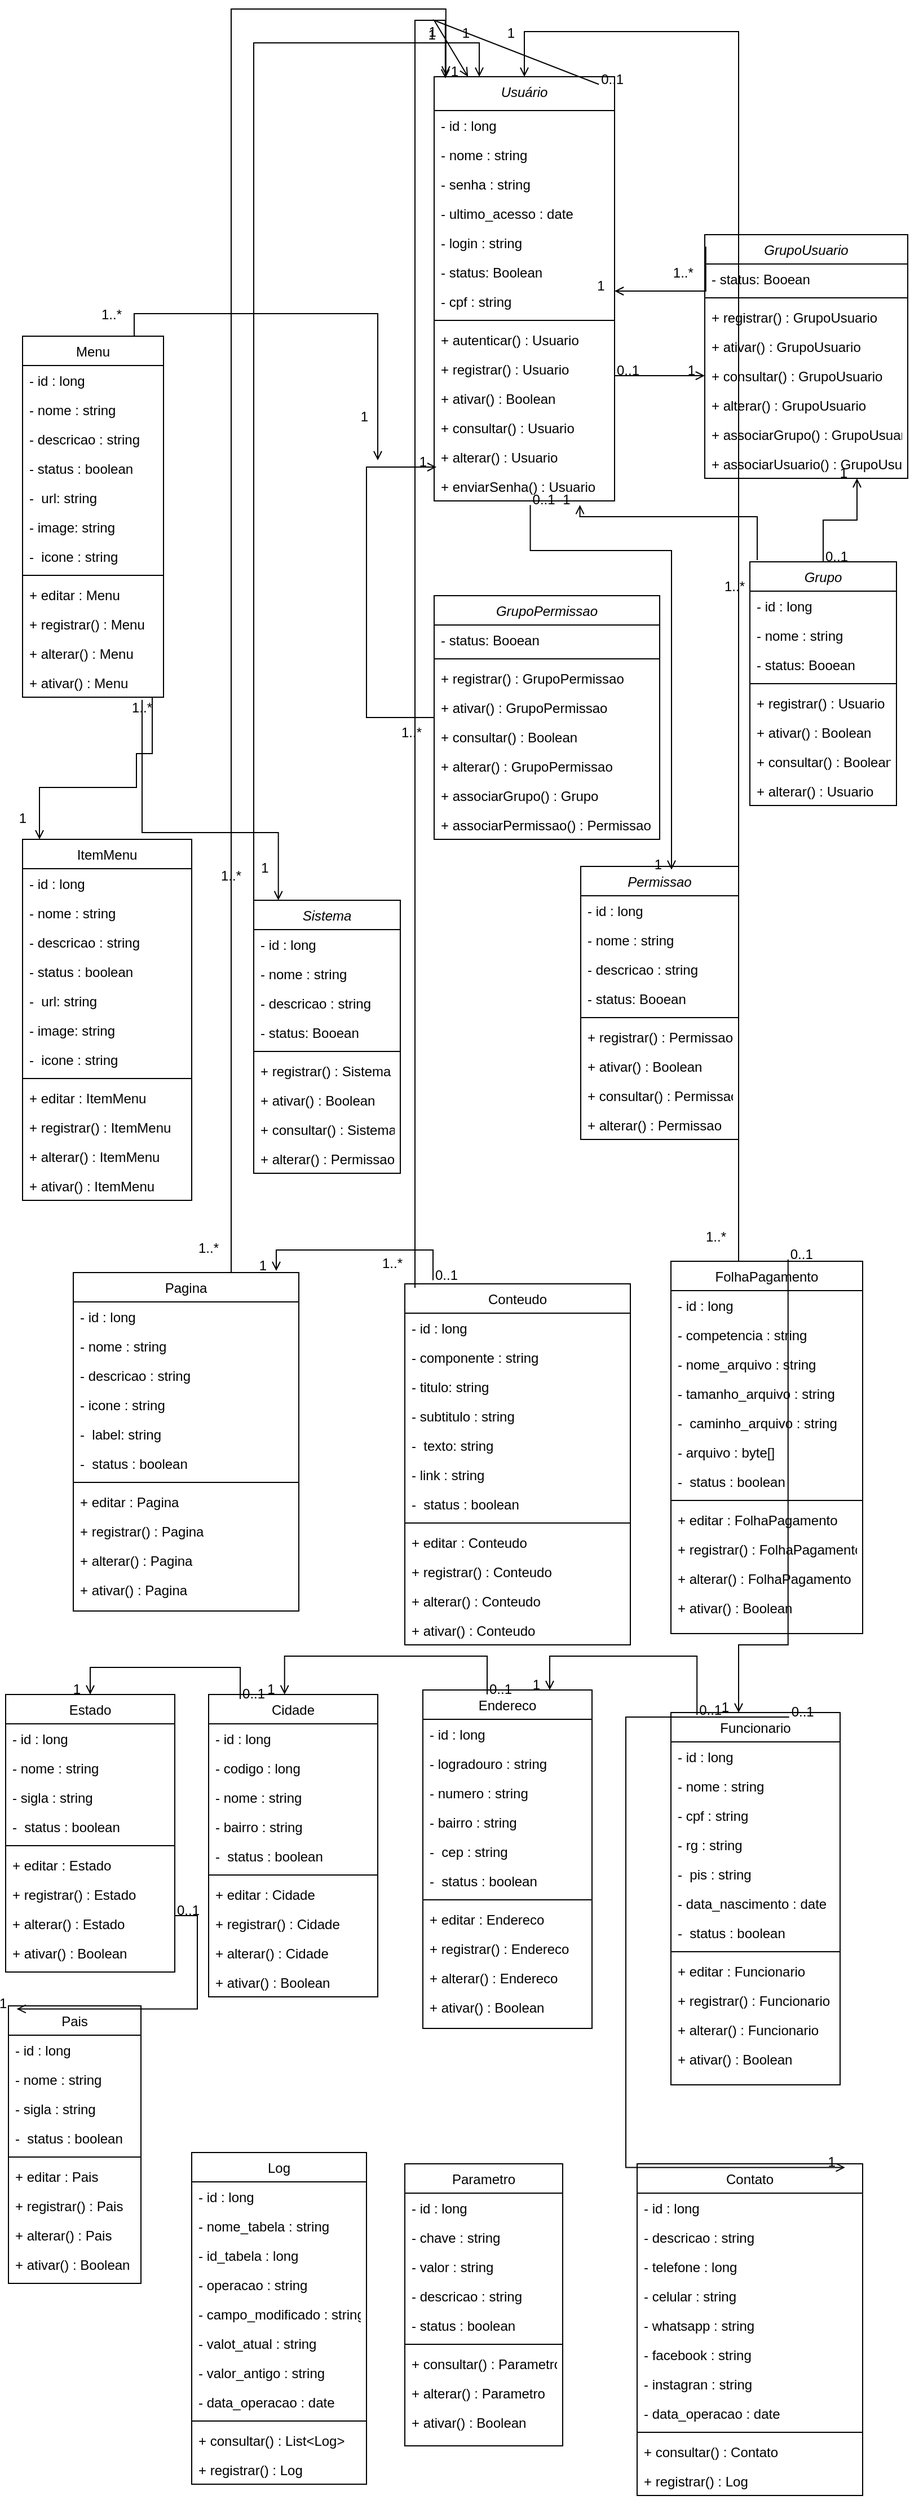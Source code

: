 <mxfile compressed="true" version="24.7.8" pages="2"><diagram id="C5RBs43oDa-KdzZeNtuy" name="PerfilAcesso"><mxGraphModel dx="1105" dy="654" grid="1" gridSize="10" guides="1" tooltips="1" connect="1" arrows="1" fold="1" page="1" pageScale="1" pageWidth="827" pageHeight="1169" math="0" shadow="0"><root><mxCell id="WIyWlLk6GJQsqaUBKTNV-0"/><mxCell id="WIyWlLk6GJQsqaUBKTNV-1" parent="WIyWlLk6GJQsqaUBKTNV-0"/><mxCell id="zkfFHV4jXpPFQw0GAbJ--0" value="Usuário" style="swimlane;fontStyle=2;align=center;verticalAlign=top;childLayout=stackLayout;horizontal=1;startSize=30;horizontalStack=0;resizeParent=1;resizeLast=0;collapsible=1;marginBottom=0;rounded=0;shadow=0;strokeWidth=1;" parent="WIyWlLk6GJQsqaUBKTNV-1" vertex="1"><mxGeometry x="400" y="170" width="160" height="376" as="geometry"><mxRectangle x="230" y="140" width="160" height="26" as="alternateBounds"/></mxGeometry></mxCell><mxCell id="zkfFHV4jXpPFQw0GAbJ--1" value="- id : long" style="text;align=left;verticalAlign=top;spacingLeft=4;spacingRight=4;overflow=hidden;rotatable=0;points=[[0,0.5],[1,0.5]];portConstraint=eastwest;" parent="zkfFHV4jXpPFQw0GAbJ--0" vertex="1"><mxGeometry y="30" width="160" height="26" as="geometry"/></mxCell><mxCell id="zkfFHV4jXpPFQw0GAbJ--2" value="- nome : string" style="text;align=left;verticalAlign=top;spacingLeft=4;spacingRight=4;overflow=hidden;rotatable=0;points=[[0,0.5],[1,0.5]];portConstraint=eastwest;rounded=0;shadow=0;html=0;" parent="zkfFHV4jXpPFQw0GAbJ--0" vertex="1"><mxGeometry y="56" width="160" height="26" as="geometry"/></mxCell><mxCell id="sdOD5JhJDzPYfzC0HMcV-25" value="- senha : string" style="text;align=left;verticalAlign=top;spacingLeft=4;spacingRight=4;overflow=hidden;rotatable=0;points=[[0,0.5],[1,0.5]];portConstraint=eastwest;rounded=0;shadow=0;html=0;" vertex="1" parent="zkfFHV4jXpPFQw0GAbJ--0"><mxGeometry y="82" width="160" height="26" as="geometry"/></mxCell><mxCell id="sdOD5JhJDzPYfzC0HMcV-26" value="- ultimo_acesso : date" style="text;align=left;verticalAlign=top;spacingLeft=4;spacingRight=4;overflow=hidden;rotatable=0;points=[[0,0.5],[1,0.5]];portConstraint=eastwest;rounded=0;shadow=0;html=0;" vertex="1" parent="zkfFHV4jXpPFQw0GAbJ--0"><mxGeometry y="108" width="160" height="26" as="geometry"/></mxCell><mxCell id="sdOD5JhJDzPYfzC0HMcV-24" value="- login : string" style="text;align=left;verticalAlign=top;spacingLeft=4;spacingRight=4;overflow=hidden;rotatable=0;points=[[0,0.5],[1,0.5]];portConstraint=eastwest;rounded=0;shadow=0;html=0;" vertex="1" parent="zkfFHV4jXpPFQw0GAbJ--0"><mxGeometry y="134" width="160" height="26" as="geometry"/></mxCell><mxCell id="sdOD5JhJDzPYfzC0HMcV-63" value="- status: Boolean" style="text;align=left;verticalAlign=top;spacingLeft=4;spacingRight=4;overflow=hidden;rotatable=0;points=[[0,0.5],[1,0.5]];portConstraint=eastwest;rounded=0;shadow=0;html=0;" vertex="1" parent="zkfFHV4jXpPFQw0GAbJ--0"><mxGeometry y="160" width="160" height="26" as="geometry"/></mxCell><mxCell id="zkfFHV4jXpPFQw0GAbJ--3" value="- cpf : string" style="text;align=left;verticalAlign=top;spacingLeft=4;spacingRight=4;overflow=hidden;rotatable=0;points=[[0,0.5],[1,0.5]];portConstraint=eastwest;rounded=0;shadow=0;html=0;" parent="zkfFHV4jXpPFQw0GAbJ--0" vertex="1"><mxGeometry y="186" width="160" height="26" as="geometry"/></mxCell><mxCell id="zkfFHV4jXpPFQw0GAbJ--4" value="" style="line;html=1;strokeWidth=1;align=left;verticalAlign=middle;spacingTop=-1;spacingLeft=3;spacingRight=3;rotatable=0;labelPosition=right;points=[];portConstraint=eastwest;" parent="zkfFHV4jXpPFQw0GAbJ--0" vertex="1"><mxGeometry y="212" width="160" height="8" as="geometry"/></mxCell><mxCell id="zkfFHV4jXpPFQw0GAbJ--5" value="+ autenticar() : Usuario" style="text;align=left;verticalAlign=top;spacingLeft=4;spacingRight=4;overflow=hidden;rotatable=0;points=[[0,0.5],[1,0.5]];portConstraint=eastwest;" parent="zkfFHV4jXpPFQw0GAbJ--0" vertex="1"><mxGeometry y="220" width="160" height="26" as="geometry"/></mxCell><mxCell id="sdOD5JhJDzPYfzC0HMcV-29" value="+ registrar() : Usuario" style="text;align=left;verticalAlign=top;spacingLeft=4;spacingRight=4;overflow=hidden;rotatable=0;points=[[0,0.5],[1,0.5]];portConstraint=eastwest;" vertex="1" parent="zkfFHV4jXpPFQw0GAbJ--0"><mxGeometry y="246" width="160" height="26" as="geometry"/></mxCell><mxCell id="sdOD5JhJDzPYfzC0HMcV-34" value="+ ativar() : Boolean" style="text;align=left;verticalAlign=top;spacingLeft=4;spacingRight=4;overflow=hidden;rotatable=0;points=[[0,0.5],[1,0.5]];portConstraint=eastwest;" vertex="1" parent="zkfFHV4jXpPFQw0GAbJ--0"><mxGeometry y="272" width="160" height="26" as="geometry"/></mxCell><mxCell id="sdOD5JhJDzPYfzC0HMcV-35" value="+ consultar() : Usuario" style="text;align=left;verticalAlign=top;spacingLeft=4;spacingRight=4;overflow=hidden;rotatable=0;points=[[0,0.5],[1,0.5]];portConstraint=eastwest;" vertex="1" parent="zkfFHV4jXpPFQw0GAbJ--0"><mxGeometry y="298" width="160" height="26" as="geometry"/></mxCell><mxCell id="sdOD5JhJDzPYfzC0HMcV-36" value="+ alterar() : Usuario" style="text;align=left;verticalAlign=top;spacingLeft=4;spacingRight=4;overflow=hidden;rotatable=0;points=[[0,0.5],[1,0.5]];portConstraint=eastwest;" vertex="1" parent="zkfFHV4jXpPFQw0GAbJ--0"><mxGeometry y="324" width="160" height="26" as="geometry"/></mxCell><mxCell id="sdOD5JhJDzPYfzC0HMcV-82" value="+ enviarSenha() : Usuario" style="text;align=left;verticalAlign=top;spacingLeft=4;spacingRight=4;overflow=hidden;rotatable=0;points=[[0,0.5],[1,0.5]];portConstraint=eastwest;" vertex="1" parent="zkfFHV4jXpPFQw0GAbJ--0"><mxGeometry y="350" width="160" height="26" as="geometry"/></mxCell><mxCell id="zkfFHV4jXpPFQw0GAbJ--26" value="" style="endArrow=open;shadow=0;strokeWidth=1;rounded=0;curved=0;endFill=1;edgeStyle=elbowEdgeStyle;elbow=vertical;" parent="WIyWlLk6GJQsqaUBKTNV-1" source="zkfFHV4jXpPFQw0GAbJ--0" edge="1"><mxGeometry x="0.5" y="41" relative="1" as="geometry"><mxPoint x="410" y="452" as="sourcePoint"/><mxPoint x="640" y="435" as="targetPoint"/><mxPoint x="-40" y="32" as="offset"/></mxGeometry></mxCell><mxCell id="zkfFHV4jXpPFQw0GAbJ--27" value="0..1" style="resizable=0;align=left;verticalAlign=bottom;labelBackgroundColor=none;fontSize=12;" parent="zkfFHV4jXpPFQw0GAbJ--26" connectable="0" vertex="1"><mxGeometry x="-1" relative="1" as="geometry"><mxPoint y="4" as="offset"/></mxGeometry></mxCell><mxCell id="zkfFHV4jXpPFQw0GAbJ--28" value="1" style="resizable=0;align=right;verticalAlign=bottom;labelBackgroundColor=none;fontSize=12;" parent="zkfFHV4jXpPFQw0GAbJ--26" connectable="0" vertex="1"><mxGeometry x="1" relative="1" as="geometry"><mxPoint x="-7" y="4" as="offset"/></mxGeometry></mxCell><mxCell id="sdOD5JhJDzPYfzC0HMcV-6" value="Log" style="swimlane;fontStyle=0;align=center;verticalAlign=top;childLayout=stackLayout;horizontal=1;startSize=26;horizontalStack=0;resizeParent=1;resizeLast=0;collapsible=1;marginBottom=0;rounded=0;shadow=0;strokeWidth=1;" vertex="1" parent="WIyWlLk6GJQsqaUBKTNV-1"><mxGeometry x="185" y="2010" width="155" height="294" as="geometry"><mxRectangle x="80" y="50" width="160" height="26" as="alternateBounds"/></mxGeometry></mxCell><mxCell id="sdOD5JhJDzPYfzC0HMcV-7" value="- id : long" style="text;align=left;verticalAlign=top;spacingLeft=4;spacingRight=4;overflow=hidden;rotatable=0;points=[[0,0.5],[1,0.5]];portConstraint=eastwest;" vertex="1" parent="sdOD5JhJDzPYfzC0HMcV-6"><mxGeometry y="26" width="155" height="26" as="geometry"/></mxCell><mxCell id="sdOD5JhJDzPYfzC0HMcV-8" value="- nome_tabela : string" style="text;align=left;verticalAlign=top;spacingLeft=4;spacingRight=4;overflow=hidden;rotatable=0;points=[[0,0.5],[1,0.5]];portConstraint=eastwest;rounded=0;shadow=0;html=0;" vertex="1" parent="sdOD5JhJDzPYfzC0HMcV-6"><mxGeometry y="52" width="155" height="26" as="geometry"/></mxCell><mxCell id="sdOD5JhJDzPYfzC0HMcV-9" value="- id_tabela : long" style="text;align=left;verticalAlign=top;spacingLeft=4;spacingRight=4;overflow=hidden;rotatable=0;points=[[0,0.5],[1,0.5]];portConstraint=eastwest;rounded=0;shadow=0;html=0;" vertex="1" parent="sdOD5JhJDzPYfzC0HMcV-6"><mxGeometry y="78" width="155" height="26" as="geometry"/></mxCell><mxCell id="sdOD5JhJDzPYfzC0HMcV-11" value="- operacao : string" style="text;align=left;verticalAlign=top;spacingLeft=4;spacingRight=4;overflow=hidden;rotatable=0;points=[[0,0.5],[1,0.5]];portConstraint=eastwest;rounded=0;shadow=0;html=0;" vertex="1" parent="sdOD5JhJDzPYfzC0HMcV-6"><mxGeometry y="104" width="155" height="26" as="geometry"/></mxCell><mxCell id="sdOD5JhJDzPYfzC0HMcV-16" value="- campo_modificado : string" style="text;align=left;verticalAlign=top;spacingLeft=4;spacingRight=4;overflow=hidden;rotatable=0;points=[[0,0.5],[1,0.5]];portConstraint=eastwest;rounded=0;shadow=0;html=0;" vertex="1" parent="sdOD5JhJDzPYfzC0HMcV-6"><mxGeometry y="130" width="155" height="26" as="geometry"/></mxCell><mxCell id="sdOD5JhJDzPYfzC0HMcV-19" value="- valot_atual : string" style="text;align=left;verticalAlign=top;spacingLeft=4;spacingRight=4;overflow=hidden;rotatable=0;points=[[0,0.5],[1,0.5]];portConstraint=eastwest;rounded=0;shadow=0;html=0;" vertex="1" parent="sdOD5JhJDzPYfzC0HMcV-6"><mxGeometry y="156" width="155" height="26" as="geometry"/></mxCell><mxCell id="sdOD5JhJDzPYfzC0HMcV-18" value="- valor_antigo : string" style="text;align=left;verticalAlign=top;spacingLeft=4;spacingRight=4;overflow=hidden;rotatable=0;points=[[0,0.5],[1,0.5]];portConstraint=eastwest;rounded=0;shadow=0;html=0;" vertex="1" parent="sdOD5JhJDzPYfzC0HMcV-6"><mxGeometry y="182" width="155" height="26" as="geometry"/></mxCell><mxCell id="sdOD5JhJDzPYfzC0HMcV-17" value="- data_operacao : date" style="text;align=left;verticalAlign=top;spacingLeft=4;spacingRight=4;overflow=hidden;rotatable=0;points=[[0,0.5],[1,0.5]];portConstraint=eastwest;rounded=0;shadow=0;html=0;" vertex="1" parent="sdOD5JhJDzPYfzC0HMcV-6"><mxGeometry y="208" width="155" height="26" as="geometry"/></mxCell><mxCell id="sdOD5JhJDzPYfzC0HMcV-12" value="" style="line;html=1;strokeWidth=1;align=left;verticalAlign=middle;spacingTop=-1;spacingLeft=3;spacingRight=3;rotatable=0;labelPosition=right;points=[];portConstraint=eastwest;" vertex="1" parent="sdOD5JhJDzPYfzC0HMcV-6"><mxGeometry y="234" width="155" height="8" as="geometry"/></mxCell><mxCell id="sdOD5JhJDzPYfzC0HMcV-13" value="+ consultar() : List&lt;Log&gt;" style="text;align=left;verticalAlign=top;spacingLeft=4;spacingRight=4;overflow=hidden;rotatable=0;points=[[0,0.5],[1,0.5]];portConstraint=eastwest;" vertex="1" parent="sdOD5JhJDzPYfzC0HMcV-6"><mxGeometry y="242" width="155" height="26" as="geometry"/></mxCell><mxCell id="sdOD5JhJDzPYfzC0HMcV-14" value="+ registrar() : Log" style="text;align=left;verticalAlign=top;spacingLeft=4;spacingRight=4;overflow=hidden;rotatable=0;points=[[0,0.5],[1,0.5]];portConstraint=eastwest;" vertex="1" parent="sdOD5JhJDzPYfzC0HMcV-6"><mxGeometry y="268" width="155" height="26" as="geometry"/></mxCell><mxCell id="sdOD5JhJDzPYfzC0HMcV-30" value="" style="endArrow=open;shadow=0;strokeWidth=1;rounded=0;curved=0;endFill=1;edgeStyle=elbowEdgeStyle;elbow=vertical;exitX=0.913;exitY=0.018;exitDx=0;exitDy=0;exitPerimeter=0;entryX=0.188;entryY=0;entryDx=0;entryDy=0;entryPerimeter=0;" edge="1" parent="WIyWlLk6GJQsqaUBKTNV-1" source="zkfFHV4jXpPFQw0GAbJ--0" target="zkfFHV4jXpPFQw0GAbJ--0"><mxGeometry x="0.5" y="41" relative="1" as="geometry"><mxPoint x="205" y="57" as="sourcePoint"/><mxPoint x="450" y="180" as="targetPoint"/><mxPoint x="-40" y="32" as="offset"/><Array as="points"><mxPoint x="400" y="120"/></Array></mxGeometry></mxCell><mxCell id="sdOD5JhJDzPYfzC0HMcV-31" value="0..1" style="resizable=0;align=left;verticalAlign=bottom;labelBackgroundColor=none;fontSize=12;" connectable="0" vertex="1" parent="sdOD5JhJDzPYfzC0HMcV-30"><mxGeometry x="-1" relative="1" as="geometry"><mxPoint y="4" as="offset"/></mxGeometry></mxCell><mxCell id="sdOD5JhJDzPYfzC0HMcV-32" value="1" style="resizable=0;align=right;verticalAlign=bottom;labelBackgroundColor=none;fontSize=12;" connectable="0" vertex="1" parent="sdOD5JhJDzPYfzC0HMcV-30"><mxGeometry x="1" relative="1" as="geometry"><mxPoint x="-7" y="4" as="offset"/></mxGeometry></mxCell><mxCell id="sdOD5JhJDzPYfzC0HMcV-50" value="GrupoUsuario" style="swimlane;fontStyle=2;align=center;verticalAlign=top;childLayout=stackLayout;horizontal=1;startSize=26;horizontalStack=0;resizeParent=1;resizeLast=0;collapsible=1;marginBottom=0;rounded=0;shadow=0;strokeWidth=1;" vertex="1" parent="WIyWlLk6GJQsqaUBKTNV-1"><mxGeometry x="640" y="310" width="180" height="216" as="geometry"><mxRectangle x="230" y="140" width="160" height="26" as="alternateBounds"/></mxGeometry></mxCell><mxCell id="sdOD5JhJDzPYfzC0HMcV-55" value="- status: Booean" style="text;align=left;verticalAlign=top;spacingLeft=4;spacingRight=4;overflow=hidden;rotatable=0;points=[[0,0.5],[1,0.5]];portConstraint=eastwest;rounded=0;shadow=0;html=0;" vertex="1" parent="sdOD5JhJDzPYfzC0HMcV-50"><mxGeometry y="26" width="180" height="26" as="geometry"/></mxCell><mxCell id="sdOD5JhJDzPYfzC0HMcV-57" value="" style="line;html=1;strokeWidth=1;align=left;verticalAlign=middle;spacingTop=-1;spacingLeft=3;spacingRight=3;rotatable=0;labelPosition=right;points=[];portConstraint=eastwest;" vertex="1" parent="sdOD5JhJDzPYfzC0HMcV-50"><mxGeometry y="52" width="180" height="8" as="geometry"/></mxCell><mxCell id="sdOD5JhJDzPYfzC0HMcV-59" value="+ registrar() : GrupoUsuario" style="text;align=left;verticalAlign=top;spacingLeft=4;spacingRight=4;overflow=hidden;rotatable=0;points=[[0,0.5],[1,0.5]];portConstraint=eastwest;" vertex="1" parent="sdOD5JhJDzPYfzC0HMcV-50"><mxGeometry y="60" width="180" height="26" as="geometry"/></mxCell><mxCell id="sdOD5JhJDzPYfzC0HMcV-60" value="+ ativar() : GrupoUsuario" style="text;align=left;verticalAlign=top;spacingLeft=4;spacingRight=4;overflow=hidden;rotatable=0;points=[[0,0.5],[1,0.5]];portConstraint=eastwest;" vertex="1" parent="sdOD5JhJDzPYfzC0HMcV-50"><mxGeometry y="86" width="180" height="26" as="geometry"/></mxCell><mxCell id="sdOD5JhJDzPYfzC0HMcV-61" value="+ consultar() : GrupoUsuario" style="text;align=left;verticalAlign=top;spacingLeft=4;spacingRight=4;overflow=hidden;rotatable=0;points=[[0,0.5],[1,0.5]];portConstraint=eastwest;" vertex="1" parent="sdOD5JhJDzPYfzC0HMcV-50"><mxGeometry y="112" width="180" height="26" as="geometry"/></mxCell><mxCell id="sdOD5JhJDzPYfzC0HMcV-62" value="+ alterar() : GrupoUsuario" style="text;align=left;verticalAlign=top;spacingLeft=4;spacingRight=4;overflow=hidden;rotatable=0;points=[[0,0.5],[1,0.5]];portConstraint=eastwest;" vertex="1" parent="sdOD5JhJDzPYfzC0HMcV-50"><mxGeometry y="138" width="180" height="26" as="geometry"/></mxCell><mxCell id="sdOD5JhJDzPYfzC0HMcV-133" value="+ associarGrupo() : GrupoUsuario" style="text;align=left;verticalAlign=top;spacingLeft=4;spacingRight=4;overflow=hidden;rotatable=0;points=[[0,0.5],[1,0.5]];portConstraint=eastwest;" vertex="1" parent="sdOD5JhJDzPYfzC0HMcV-50"><mxGeometry y="164" width="180" height="26" as="geometry"/></mxCell><mxCell id="sdOD5JhJDzPYfzC0HMcV-134" value="+ associarUsuario() : GrupoUsuario" style="text;align=left;verticalAlign=top;spacingLeft=4;spacingRight=4;overflow=hidden;rotatable=0;points=[[0,0.5],[1,0.5]];portConstraint=eastwest;" vertex="1" parent="sdOD5JhJDzPYfzC0HMcV-50"><mxGeometry y="190" width="180" height="26" as="geometry"/></mxCell><mxCell id="sdOD5JhJDzPYfzC0HMcV-64" value="" style="endArrow=open;shadow=0;strokeWidth=1;rounded=0;curved=0;endFill=1;edgeStyle=elbowEdgeStyle;elbow=vertical;exitX=0.005;exitY=0.049;exitDx=0;exitDy=0;exitPerimeter=0;" edge="1" parent="WIyWlLk6GJQsqaUBKTNV-1" source="sdOD5JhJDzPYfzC0HMcV-50" target="zkfFHV4jXpPFQw0GAbJ--0"><mxGeometry x="0.5" y="41" relative="1" as="geometry"><mxPoint x="682.72" y="324.79" as="sourcePoint"/><mxPoint x="550" y="179.342" as="targetPoint"/><mxPoint x="-40" y="32" as="offset"/><Array as="points"><mxPoint x="613.52" y="360"/></Array></mxGeometry></mxCell><mxCell id="sdOD5JhJDzPYfzC0HMcV-65" value="1..*" style="resizable=0;align=left;verticalAlign=bottom;labelBackgroundColor=none;fontSize=12;" connectable="0" vertex="1" parent="sdOD5JhJDzPYfzC0HMcV-64"><mxGeometry x="-1" relative="1" as="geometry"><mxPoint x="-31" y="32" as="offset"/></mxGeometry></mxCell><mxCell id="sdOD5JhJDzPYfzC0HMcV-66" value="1" style="resizable=0;align=right;verticalAlign=bottom;labelBackgroundColor=none;fontSize=12;" connectable="0" vertex="1" parent="sdOD5JhJDzPYfzC0HMcV-64"><mxGeometry x="1" relative="1" as="geometry"><mxPoint x="-7" y="4" as="offset"/></mxGeometry></mxCell><mxCell id="sdOD5JhJDzPYfzC0HMcV-67" value="Grupo" style="swimlane;fontStyle=2;align=center;verticalAlign=top;childLayout=stackLayout;horizontal=1;startSize=26;horizontalStack=0;resizeParent=1;resizeLast=0;collapsible=1;marginBottom=0;rounded=0;shadow=0;strokeWidth=1;" vertex="1" parent="WIyWlLk6GJQsqaUBKTNV-1"><mxGeometry x="680" y="600" width="130" height="216" as="geometry"><mxRectangle x="230" y="140" width="160" height="26" as="alternateBounds"/></mxGeometry></mxCell><mxCell id="sdOD5JhJDzPYfzC0HMcV-68" value="- id : long" style="text;align=left;verticalAlign=top;spacingLeft=4;spacingRight=4;overflow=hidden;rotatable=0;points=[[0,0.5],[1,0.5]];portConstraint=eastwest;rounded=0;shadow=0;html=0;" vertex="1" parent="sdOD5JhJDzPYfzC0HMcV-67"><mxGeometry y="26" width="130" height="26" as="geometry"/></mxCell><mxCell id="sdOD5JhJDzPYfzC0HMcV-75" value="- nome : string" style="text;align=left;verticalAlign=top;spacingLeft=4;spacingRight=4;overflow=hidden;rotatable=0;points=[[0,0.5],[1,0.5]];portConstraint=eastwest;rounded=0;shadow=0;html=0;" vertex="1" parent="sdOD5JhJDzPYfzC0HMcV-67"><mxGeometry y="52" width="130" height="26" as="geometry"/></mxCell><mxCell id="sdOD5JhJDzPYfzC0HMcV-74" value="- status: Booean" style="text;align=left;verticalAlign=top;spacingLeft=4;spacingRight=4;overflow=hidden;rotatable=0;points=[[0,0.5],[1,0.5]];portConstraint=eastwest;rounded=0;shadow=0;html=0;" vertex="1" parent="sdOD5JhJDzPYfzC0HMcV-67"><mxGeometry y="78" width="130" height="26" as="geometry"/></mxCell><mxCell id="sdOD5JhJDzPYfzC0HMcV-69" value="" style="line;html=1;strokeWidth=1;align=left;verticalAlign=middle;spacingTop=-1;spacingLeft=3;spacingRight=3;rotatable=0;labelPosition=right;points=[];portConstraint=eastwest;" vertex="1" parent="sdOD5JhJDzPYfzC0HMcV-67"><mxGeometry y="104" width="130" height="8" as="geometry"/></mxCell><mxCell id="sdOD5JhJDzPYfzC0HMcV-70" value="+ registrar() : Usuario" style="text;align=left;verticalAlign=top;spacingLeft=4;spacingRight=4;overflow=hidden;rotatable=0;points=[[0,0.5],[1,0.5]];portConstraint=eastwest;" vertex="1" parent="sdOD5JhJDzPYfzC0HMcV-67"><mxGeometry y="112" width="130" height="26" as="geometry"/></mxCell><mxCell id="sdOD5JhJDzPYfzC0HMcV-71" value="+ ativar() : Boolean" style="text;align=left;verticalAlign=top;spacingLeft=4;spacingRight=4;overflow=hidden;rotatable=0;points=[[0,0.5],[1,0.5]];portConstraint=eastwest;" vertex="1" parent="sdOD5JhJDzPYfzC0HMcV-67"><mxGeometry y="138" width="130" height="26" as="geometry"/></mxCell><mxCell id="sdOD5JhJDzPYfzC0HMcV-72" value="+ consultar() : Boolean" style="text;align=left;verticalAlign=top;spacingLeft=4;spacingRight=4;overflow=hidden;rotatable=0;points=[[0,0.5],[1,0.5]];portConstraint=eastwest;" vertex="1" parent="sdOD5JhJDzPYfzC0HMcV-67"><mxGeometry y="164" width="130" height="26" as="geometry"/></mxCell><mxCell id="sdOD5JhJDzPYfzC0HMcV-73" value="+ alterar() : Usuario" style="text;align=left;verticalAlign=top;spacingLeft=4;spacingRight=4;overflow=hidden;rotatable=0;points=[[0,0.5],[1,0.5]];portConstraint=eastwest;" vertex="1" parent="sdOD5JhJDzPYfzC0HMcV-67"><mxGeometry y="190" width="130" height="26" as="geometry"/></mxCell><mxCell id="sdOD5JhJDzPYfzC0HMcV-76" value="" style="endArrow=open;shadow=0;strokeWidth=1;rounded=0;curved=0;endFill=1;edgeStyle=elbowEdgeStyle;elbow=vertical;entryX=0.75;entryY=1;entryDx=0;entryDy=0;" edge="1" parent="WIyWlLk6GJQsqaUBKTNV-1" source="sdOD5JhJDzPYfzC0HMcV-67" target="sdOD5JhJDzPYfzC0HMcV-50"><mxGeometry x="0.5" y="41" relative="1" as="geometry"><mxPoint x="530" y="445" as="sourcePoint"/><mxPoint x="650" y="445" as="targetPoint"/><mxPoint x="-40" y="32" as="offset"/></mxGeometry></mxCell><mxCell id="sdOD5JhJDzPYfzC0HMcV-77" value="0..1" style="resizable=0;align=left;verticalAlign=bottom;labelBackgroundColor=none;fontSize=12;" connectable="0" vertex="1" parent="sdOD5JhJDzPYfzC0HMcV-76"><mxGeometry x="-1" relative="1" as="geometry"><mxPoint y="4" as="offset"/></mxGeometry></mxCell><mxCell id="sdOD5JhJDzPYfzC0HMcV-78" value="1" style="resizable=0;align=right;verticalAlign=bottom;labelBackgroundColor=none;fontSize=12;" connectable="0" vertex="1" parent="sdOD5JhJDzPYfzC0HMcV-76"><mxGeometry x="1" relative="1" as="geometry"><mxPoint x="-7" y="4" as="offset"/></mxGeometry></mxCell><mxCell id="sdOD5JhJDzPYfzC0HMcV-79" value="" style="endArrow=open;shadow=0;strokeWidth=1;rounded=0;curved=0;endFill=1;edgeStyle=elbowEdgeStyle;elbow=vertical;exitX=0.05;exitY=-0.007;exitDx=0;exitDy=0;exitPerimeter=0;entryX=0.808;entryY=1.138;entryDx=0;entryDy=0;entryPerimeter=0;" edge="1" parent="WIyWlLk6GJQsqaUBKTNV-1" source="sdOD5JhJDzPYfzC0HMcV-67" target="sdOD5JhJDzPYfzC0HMcV-82"><mxGeometry x="0.5" y="41" relative="1" as="geometry"><mxPoint x="661" y="328" as="sourcePoint"/><mxPoint x="510" y="517" as="targetPoint"/><mxPoint x="-40" y="32" as="offset"/><Array as="points"><mxPoint x="580" y="560"/></Array></mxGeometry></mxCell><mxCell id="sdOD5JhJDzPYfzC0HMcV-80" value="1..*" style="resizable=0;align=left;verticalAlign=bottom;labelBackgroundColor=none;fontSize=12;" connectable="0" vertex="1" parent="sdOD5JhJDzPYfzC0HMcV-79"><mxGeometry x="-1" relative="1" as="geometry"><mxPoint x="-31" y="32" as="offset"/></mxGeometry></mxCell><mxCell id="sdOD5JhJDzPYfzC0HMcV-81" value="1" style="resizable=0;align=right;verticalAlign=bottom;labelBackgroundColor=none;fontSize=12;" connectable="0" vertex="1" parent="sdOD5JhJDzPYfzC0HMcV-79"><mxGeometry x="1" relative="1" as="geometry"><mxPoint x="-7" y="4" as="offset"/></mxGeometry></mxCell><mxCell id="sdOD5JhJDzPYfzC0HMcV-89" value="GrupoPermissao" style="swimlane;fontStyle=2;align=center;verticalAlign=top;childLayout=stackLayout;horizontal=1;startSize=26;horizontalStack=0;resizeParent=1;resizeLast=0;collapsible=1;marginBottom=0;rounded=0;shadow=0;strokeWidth=1;" vertex="1" parent="WIyWlLk6GJQsqaUBKTNV-1"><mxGeometry x="400" y="630" width="200" height="216" as="geometry"><mxRectangle x="230" y="140" width="160" height="26" as="alternateBounds"/></mxGeometry></mxCell><mxCell id="sdOD5JhJDzPYfzC0HMcV-90" value="- status: Booean" style="text;align=left;verticalAlign=top;spacingLeft=4;spacingRight=4;overflow=hidden;rotatable=0;points=[[0,0.5],[1,0.5]];portConstraint=eastwest;rounded=0;shadow=0;html=0;" vertex="1" parent="sdOD5JhJDzPYfzC0HMcV-89"><mxGeometry y="26" width="200" height="26" as="geometry"/></mxCell><mxCell id="sdOD5JhJDzPYfzC0HMcV-91" value="" style="line;html=1;strokeWidth=1;align=left;verticalAlign=middle;spacingTop=-1;spacingLeft=3;spacingRight=3;rotatable=0;labelPosition=right;points=[];portConstraint=eastwest;" vertex="1" parent="sdOD5JhJDzPYfzC0HMcV-89"><mxGeometry y="52" width="200" height="8" as="geometry"/></mxCell><mxCell id="sdOD5JhJDzPYfzC0HMcV-92" value="+ registrar() : GrupoPermissao" style="text;align=left;verticalAlign=top;spacingLeft=4;spacingRight=4;overflow=hidden;rotatable=0;points=[[0,0.5],[1,0.5]];portConstraint=eastwest;" vertex="1" parent="sdOD5JhJDzPYfzC0HMcV-89"><mxGeometry y="60" width="200" height="26" as="geometry"/></mxCell><mxCell id="sdOD5JhJDzPYfzC0HMcV-93" value="+ ativar() : GrupoPermissao" style="text;align=left;verticalAlign=top;spacingLeft=4;spacingRight=4;overflow=hidden;rotatable=0;points=[[0,0.5],[1,0.5]];portConstraint=eastwest;" vertex="1" parent="sdOD5JhJDzPYfzC0HMcV-89"><mxGeometry y="86" width="200" height="26" as="geometry"/></mxCell><mxCell id="sdOD5JhJDzPYfzC0HMcV-94" value="+ consultar() : Boolean" style="text;align=left;verticalAlign=top;spacingLeft=4;spacingRight=4;overflow=hidden;rotatable=0;points=[[0,0.5],[1,0.5]];portConstraint=eastwest;" vertex="1" parent="sdOD5JhJDzPYfzC0HMcV-89"><mxGeometry y="112" width="200" height="26" as="geometry"/></mxCell><mxCell id="sdOD5JhJDzPYfzC0HMcV-95" value="+ alterar() : GrupoPermissao" style="text;align=left;verticalAlign=top;spacingLeft=4;spacingRight=4;overflow=hidden;rotatable=0;points=[[0,0.5],[1,0.5]];portConstraint=eastwest;" vertex="1" parent="sdOD5JhJDzPYfzC0HMcV-89"><mxGeometry y="138" width="200" height="26" as="geometry"/></mxCell><mxCell id="sdOD5JhJDzPYfzC0HMcV-135" value="+ associarGrupo() : Grupo" style="text;align=left;verticalAlign=top;spacingLeft=4;spacingRight=4;overflow=hidden;rotatable=0;points=[[0,0.5],[1,0.5]];portConstraint=eastwest;" vertex="1" parent="sdOD5JhJDzPYfzC0HMcV-89"><mxGeometry y="164" width="200" height="26" as="geometry"/></mxCell><mxCell id="sdOD5JhJDzPYfzC0HMcV-136" value="+ associarPermissao() : Permissao" style="text;align=left;verticalAlign=top;spacingLeft=4;spacingRight=4;overflow=hidden;rotatable=0;points=[[0,0.5],[1,0.5]];portConstraint=eastwest;" vertex="1" parent="sdOD5JhJDzPYfzC0HMcV-89"><mxGeometry y="190" width="200" height="26" as="geometry"/></mxCell><mxCell id="sdOD5JhJDzPYfzC0HMcV-96" value="" style="endArrow=open;shadow=0;strokeWidth=1;rounded=0;curved=0;endFill=1;edgeStyle=elbowEdgeStyle;elbow=vertical;entryX=0.013;entryY=-0.154;entryDx=0;entryDy=0;entryPerimeter=0;" edge="1" parent="WIyWlLk6GJQsqaUBKTNV-1" source="sdOD5JhJDzPYfzC0HMcV-89" target="sdOD5JhJDzPYfzC0HMcV-82"><mxGeometry x="0.5" y="41" relative="1" as="geometry"><mxPoint x="651" y="328" as="sourcePoint"/><mxPoint x="350" y="510" as="targetPoint"/><mxPoint x="-40" y="32" as="offset"/><Array as="points"><mxPoint x="340" y="580"/></Array></mxGeometry></mxCell><mxCell id="sdOD5JhJDzPYfzC0HMcV-97" value="1..*" style="resizable=0;align=left;verticalAlign=bottom;labelBackgroundColor=none;fontSize=12;" connectable="0" vertex="1" parent="sdOD5JhJDzPYfzC0HMcV-96"><mxGeometry x="-1" relative="1" as="geometry"><mxPoint x="-31" y="22" as="offset"/></mxGeometry></mxCell><mxCell id="sdOD5JhJDzPYfzC0HMcV-98" value="1" style="resizable=0;align=right;verticalAlign=bottom;labelBackgroundColor=none;fontSize=12;" connectable="0" vertex="1" parent="sdOD5JhJDzPYfzC0HMcV-96"><mxGeometry x="1" relative="1" as="geometry"><mxPoint x="-7" y="4" as="offset"/></mxGeometry></mxCell><mxCell id="sdOD5JhJDzPYfzC0HMcV-99" value="Permissao" style="swimlane;fontStyle=2;align=center;verticalAlign=top;childLayout=stackLayout;horizontal=1;startSize=26;horizontalStack=0;resizeParent=1;resizeLast=0;collapsible=1;marginBottom=0;rounded=0;shadow=0;strokeWidth=1;" vertex="1" parent="WIyWlLk6GJQsqaUBKTNV-1"><mxGeometry x="530" y="870" width="140" height="242" as="geometry"><mxRectangle x="230" y="140" width="160" height="26" as="alternateBounds"/></mxGeometry></mxCell><mxCell id="sdOD5JhJDzPYfzC0HMcV-100" value="- id : long" style="text;align=left;verticalAlign=top;spacingLeft=4;spacingRight=4;overflow=hidden;rotatable=0;points=[[0,0.5],[1,0.5]];portConstraint=eastwest;rounded=0;shadow=0;html=0;" vertex="1" parent="sdOD5JhJDzPYfzC0HMcV-99"><mxGeometry y="26" width="140" height="26" as="geometry"/></mxCell><mxCell id="sdOD5JhJDzPYfzC0HMcV-101" value="- nome : string" style="text;align=left;verticalAlign=top;spacingLeft=4;spacingRight=4;overflow=hidden;rotatable=0;points=[[0,0.5],[1,0.5]];portConstraint=eastwest;rounded=0;shadow=0;html=0;" vertex="1" parent="sdOD5JhJDzPYfzC0HMcV-99"><mxGeometry y="52" width="140" height="26" as="geometry"/></mxCell><mxCell id="sdOD5JhJDzPYfzC0HMcV-108" value="- descricao : string" style="text;align=left;verticalAlign=top;spacingLeft=4;spacingRight=4;overflow=hidden;rotatable=0;points=[[0,0.5],[1,0.5]];portConstraint=eastwest;rounded=0;shadow=0;html=0;" vertex="1" parent="sdOD5JhJDzPYfzC0HMcV-99"><mxGeometry y="78" width="140" height="26" as="geometry"/></mxCell><mxCell id="sdOD5JhJDzPYfzC0HMcV-102" value="- status: Booean" style="text;align=left;verticalAlign=top;spacingLeft=4;spacingRight=4;overflow=hidden;rotatable=0;points=[[0,0.5],[1,0.5]];portConstraint=eastwest;rounded=0;shadow=0;html=0;" vertex="1" parent="sdOD5JhJDzPYfzC0HMcV-99"><mxGeometry y="104" width="140" height="26" as="geometry"/></mxCell><mxCell id="sdOD5JhJDzPYfzC0HMcV-103" value="" style="line;html=1;strokeWidth=1;align=left;verticalAlign=middle;spacingTop=-1;spacingLeft=3;spacingRight=3;rotatable=0;labelPosition=right;points=[];portConstraint=eastwest;" vertex="1" parent="sdOD5JhJDzPYfzC0HMcV-99"><mxGeometry y="130" width="140" height="8" as="geometry"/></mxCell><mxCell id="sdOD5JhJDzPYfzC0HMcV-104" value="+ registrar() : Permissao" style="text;align=left;verticalAlign=top;spacingLeft=4;spacingRight=4;overflow=hidden;rotatable=0;points=[[0,0.5],[1,0.5]];portConstraint=eastwest;" vertex="1" parent="sdOD5JhJDzPYfzC0HMcV-99"><mxGeometry y="138" width="140" height="26" as="geometry"/></mxCell><mxCell id="sdOD5JhJDzPYfzC0HMcV-105" value="+ ativar() : Boolean" style="text;align=left;verticalAlign=top;spacingLeft=4;spacingRight=4;overflow=hidden;rotatable=0;points=[[0,0.5],[1,0.5]];portConstraint=eastwest;" vertex="1" parent="sdOD5JhJDzPYfzC0HMcV-99"><mxGeometry y="164" width="140" height="26" as="geometry"/></mxCell><mxCell id="sdOD5JhJDzPYfzC0HMcV-106" value="+ consultar() : Permissao" style="text;align=left;verticalAlign=top;spacingLeft=4;spacingRight=4;overflow=hidden;rotatable=0;points=[[0,0.5],[1,0.5]];portConstraint=eastwest;" vertex="1" parent="sdOD5JhJDzPYfzC0HMcV-99"><mxGeometry y="190" width="140" height="26" as="geometry"/></mxCell><mxCell id="sdOD5JhJDzPYfzC0HMcV-107" value="+ alterar() : Permissao" style="text;align=left;verticalAlign=top;spacingLeft=4;spacingRight=4;overflow=hidden;rotatable=0;points=[[0,0.5],[1,0.5]];portConstraint=eastwest;" vertex="1" parent="sdOD5JhJDzPYfzC0HMcV-99"><mxGeometry y="216" width="140" height="26" as="geometry"/></mxCell><mxCell id="sdOD5JhJDzPYfzC0HMcV-109" value="" style="endArrow=open;shadow=0;strokeWidth=1;rounded=0;curved=0;endFill=1;edgeStyle=elbowEdgeStyle;elbow=vertical;exitX=0.533;exitY=1.138;exitDx=0;exitDy=0;exitPerimeter=0;entryX=0.575;entryY=0.012;entryDx=0;entryDy=0;entryPerimeter=0;" edge="1" parent="WIyWlLk6GJQsqaUBKTNV-1" source="sdOD5JhJDzPYfzC0HMcV-82" target="sdOD5JhJDzPYfzC0HMcV-99"><mxGeometry x="0.5" y="41" relative="1" as="geometry"><mxPoint x="530" y="445" as="sourcePoint"/><mxPoint x="650" y="445" as="targetPoint"/><mxPoint x="-40" y="32" as="offset"/><Array as="points"><mxPoint x="490" y="590"/><mxPoint x="520" y="700"/></Array></mxGeometry></mxCell><mxCell id="sdOD5JhJDzPYfzC0HMcV-110" value="0..1" style="resizable=0;align=left;verticalAlign=bottom;labelBackgroundColor=none;fontSize=12;" connectable="0" vertex="1" parent="sdOD5JhJDzPYfzC0HMcV-109"><mxGeometry x="-1" relative="1" as="geometry"><mxPoint y="4" as="offset"/></mxGeometry></mxCell><mxCell id="sdOD5JhJDzPYfzC0HMcV-111" value="1" style="resizable=0;align=right;verticalAlign=bottom;labelBackgroundColor=none;fontSize=12;" connectable="0" vertex="1" parent="sdOD5JhJDzPYfzC0HMcV-109"><mxGeometry x="1" relative="1" as="geometry"><mxPoint x="-7" y="4" as="offset"/></mxGeometry></mxCell><mxCell id="sdOD5JhJDzPYfzC0HMcV-153" value="" style="edgeStyle=orthogonalEdgeStyle;rounded=0;orthogonalLoop=1;jettySize=auto;html=1;endArrow=open;endFill=0;" edge="1" parent="WIyWlLk6GJQsqaUBKTNV-1" source="sdOD5JhJDzPYfzC0HMcV-118" target="sdOD5JhJDzPYfzC0HMcV-140"><mxGeometry relative="1" as="geometry"><mxPoint x="50" y="770" as="targetPoint"/><Array as="points"><mxPoint x="150" y="770"/><mxPoint x="136" y="770"/><mxPoint x="136" y="800"/><mxPoint x="50" y="800"/></Array></mxGeometry></mxCell><mxCell id="sdOD5JhJDzPYfzC0HMcV-140" value="ItemMenu" style="swimlane;fontStyle=0;align=center;verticalAlign=top;childLayout=stackLayout;horizontal=1;startSize=26;horizontalStack=0;resizeParent=1;resizeLast=0;collapsible=1;marginBottom=0;rounded=0;shadow=0;strokeWidth=1;" vertex="1" parent="WIyWlLk6GJQsqaUBKTNV-1"><mxGeometry x="35" y="846" width="150" height="320" as="geometry"><mxRectangle x="80" y="50" width="160" height="26" as="alternateBounds"/></mxGeometry></mxCell><mxCell id="sdOD5JhJDzPYfzC0HMcV-141" value="- id : long" style="text;align=left;verticalAlign=top;spacingLeft=4;spacingRight=4;overflow=hidden;rotatable=0;points=[[0,0.5],[1,0.5]];portConstraint=eastwest;" vertex="1" parent="sdOD5JhJDzPYfzC0HMcV-140"><mxGeometry y="26" width="150" height="26" as="geometry"/></mxCell><mxCell id="sdOD5JhJDzPYfzC0HMcV-142" value="- nome : string" style="text;align=left;verticalAlign=top;spacingLeft=4;spacingRight=4;overflow=hidden;rotatable=0;points=[[0,0.5],[1,0.5]];portConstraint=eastwest;rounded=0;shadow=0;html=0;" vertex="1" parent="sdOD5JhJDzPYfzC0HMcV-140"><mxGeometry y="52" width="150" height="26" as="geometry"/></mxCell><mxCell id="sdOD5JhJDzPYfzC0HMcV-143" value="- descricao : string" style="text;align=left;verticalAlign=top;spacingLeft=4;spacingRight=4;overflow=hidden;rotatable=0;points=[[0,0.5],[1,0.5]];portConstraint=eastwest;rounded=0;shadow=0;html=0;" vertex="1" parent="sdOD5JhJDzPYfzC0HMcV-140"><mxGeometry y="78" width="150" height="26" as="geometry"/></mxCell><mxCell id="sdOD5JhJDzPYfzC0HMcV-144" value="- status : boolean" style="text;align=left;verticalAlign=top;spacingLeft=4;spacingRight=4;overflow=hidden;rotatable=0;points=[[0,0.5],[1,0.5]];portConstraint=eastwest;rounded=0;shadow=0;html=0;" vertex="1" parent="sdOD5JhJDzPYfzC0HMcV-140"><mxGeometry y="104" width="150" height="26" as="geometry"/></mxCell><mxCell id="sdOD5JhJDzPYfzC0HMcV-145" value="-  url: string" style="text;align=left;verticalAlign=top;spacingLeft=4;spacingRight=4;overflow=hidden;rotatable=0;points=[[0,0.5],[1,0.5]];portConstraint=eastwest;rounded=0;shadow=0;html=0;" vertex="1" parent="sdOD5JhJDzPYfzC0HMcV-140"><mxGeometry y="130" width="150" height="26" as="geometry"/></mxCell><mxCell id="sdOD5JhJDzPYfzC0HMcV-146" value="- image: string" style="text;align=left;verticalAlign=top;spacingLeft=4;spacingRight=4;overflow=hidden;rotatable=0;points=[[0,0.5],[1,0.5]];portConstraint=eastwest;rounded=0;shadow=0;html=0;" vertex="1" parent="sdOD5JhJDzPYfzC0HMcV-140"><mxGeometry y="156" width="150" height="26" as="geometry"/></mxCell><mxCell id="sdOD5JhJDzPYfzC0HMcV-147" value="-  icone : string" style="text;align=left;verticalAlign=top;spacingLeft=4;spacingRight=4;overflow=hidden;rotatable=0;points=[[0,0.5],[1,0.5]];portConstraint=eastwest;rounded=0;shadow=0;html=0;" vertex="1" parent="sdOD5JhJDzPYfzC0HMcV-140"><mxGeometry y="182" width="150" height="26" as="geometry"/></mxCell><mxCell id="sdOD5JhJDzPYfzC0HMcV-148" value="" style="line;html=1;strokeWidth=1;align=left;verticalAlign=middle;spacingTop=-1;spacingLeft=3;spacingRight=3;rotatable=0;labelPosition=right;points=[];portConstraint=eastwest;" vertex="1" parent="sdOD5JhJDzPYfzC0HMcV-140"><mxGeometry y="208" width="150" height="8" as="geometry"/></mxCell><mxCell id="sdOD5JhJDzPYfzC0HMcV-149" value="+ editar : ItemMenu" style="text;align=left;verticalAlign=top;spacingLeft=4;spacingRight=4;overflow=hidden;rotatable=0;points=[[0,0.5],[1,0.5]];portConstraint=eastwest;" vertex="1" parent="sdOD5JhJDzPYfzC0HMcV-140"><mxGeometry y="216" width="150" height="26" as="geometry"/></mxCell><mxCell id="sdOD5JhJDzPYfzC0HMcV-150" value="+ registrar() : ItemMenu" style="text;align=left;verticalAlign=top;spacingLeft=4;spacingRight=4;overflow=hidden;rotatable=0;points=[[0,0.5],[1,0.5]];portConstraint=eastwest;" vertex="1" parent="sdOD5JhJDzPYfzC0HMcV-140"><mxGeometry y="242" width="150" height="26" as="geometry"/></mxCell><mxCell id="sdOD5JhJDzPYfzC0HMcV-151" value="+ alterar() : ItemMenu" style="text;align=left;verticalAlign=top;spacingLeft=4;spacingRight=4;overflow=hidden;rotatable=0;points=[[0,0.5],[1,0.5]];portConstraint=eastwest;" vertex="1" parent="sdOD5JhJDzPYfzC0HMcV-140"><mxGeometry y="268" width="150" height="26" as="geometry"/></mxCell><mxCell id="sdOD5JhJDzPYfzC0HMcV-152" value="+ ativar() : ItemMenu" style="text;align=left;verticalAlign=top;spacingLeft=4;spacingRight=4;overflow=hidden;rotatable=0;points=[[0,0.5],[1,0.5]];portConstraint=eastwest;" vertex="1" parent="sdOD5JhJDzPYfzC0HMcV-140"><mxGeometry y="294" width="150" height="26" as="geometry"/></mxCell><mxCell id="sdOD5JhJDzPYfzC0HMcV-155" value="" style="endArrow=open;shadow=0;strokeWidth=1;rounded=0;curved=0;endFill=1;edgeStyle=elbowEdgeStyle;elbow=vertical;entryX=0.013;entryY=-0.154;entryDx=0;entryDy=0;entryPerimeter=0;exitX=0.792;exitY=0.008;exitDx=0;exitDy=0;exitPerimeter=0;" edge="1" parent="WIyWlLk6GJQsqaUBKTNV-1" source="sdOD5JhJDzPYfzC0HMcV-118"><mxGeometry x="0.5" y="41" relative="1" as="geometry"><mxPoint x="338" y="736" as="sourcePoint"/><mxPoint x="350" y="510" as="targetPoint"/><mxPoint x="-40" y="32" as="offset"/><Array as="points"><mxPoint x="310" y="380"/></Array></mxGeometry></mxCell><mxCell id="sdOD5JhJDzPYfzC0HMcV-156" value="1..*" style="resizable=0;align=left;verticalAlign=bottom;labelBackgroundColor=none;fontSize=12;" connectable="0" vertex="1" parent="sdOD5JhJDzPYfzC0HMcV-155"><mxGeometry x="-1" relative="1" as="geometry"><mxPoint x="-31" y="-13" as="offset"/></mxGeometry></mxCell><mxCell id="sdOD5JhJDzPYfzC0HMcV-157" value="1" style="resizable=0;align=right;verticalAlign=bottom;labelBackgroundColor=none;fontSize=12;" connectable="0" vertex="1" parent="sdOD5JhJDzPYfzC0HMcV-155"><mxGeometry x="1" relative="1" as="geometry"><mxPoint x="-7" y="-30" as="offset"/></mxGeometry></mxCell><mxCell id="E27tbR0mrzgb9DJWdQmX-0" value="Sistema" style="swimlane;fontStyle=2;align=center;verticalAlign=top;childLayout=stackLayout;horizontal=1;startSize=26;horizontalStack=0;resizeParent=1;resizeLast=0;collapsible=1;marginBottom=0;rounded=0;shadow=0;strokeWidth=1;" vertex="1" parent="WIyWlLk6GJQsqaUBKTNV-1"><mxGeometry x="240" y="900" width="130" height="242" as="geometry"><mxRectangle x="230" y="140" width="160" height="26" as="alternateBounds"/></mxGeometry></mxCell><mxCell id="E27tbR0mrzgb9DJWdQmX-1" value="- id : long" style="text;align=left;verticalAlign=top;spacingLeft=4;spacingRight=4;overflow=hidden;rotatable=0;points=[[0,0.5],[1,0.5]];portConstraint=eastwest;rounded=0;shadow=0;html=0;" vertex="1" parent="E27tbR0mrzgb9DJWdQmX-0"><mxGeometry y="26" width="130" height="26" as="geometry"/></mxCell><mxCell id="E27tbR0mrzgb9DJWdQmX-2" value="- nome : string" style="text;align=left;verticalAlign=top;spacingLeft=4;spacingRight=4;overflow=hidden;rotatable=0;points=[[0,0.5],[1,0.5]];portConstraint=eastwest;rounded=0;shadow=0;html=0;" vertex="1" parent="E27tbR0mrzgb9DJWdQmX-0"><mxGeometry y="52" width="130" height="26" as="geometry"/></mxCell><mxCell id="E27tbR0mrzgb9DJWdQmX-3" value="- descricao : string" style="text;align=left;verticalAlign=top;spacingLeft=4;spacingRight=4;overflow=hidden;rotatable=0;points=[[0,0.5],[1,0.5]];portConstraint=eastwest;rounded=0;shadow=0;html=0;" vertex="1" parent="E27tbR0mrzgb9DJWdQmX-0"><mxGeometry y="78" width="130" height="26" as="geometry"/></mxCell><mxCell id="E27tbR0mrzgb9DJWdQmX-4" value="- status: Booean" style="text;align=left;verticalAlign=top;spacingLeft=4;spacingRight=4;overflow=hidden;rotatable=0;points=[[0,0.5],[1,0.5]];portConstraint=eastwest;rounded=0;shadow=0;html=0;" vertex="1" parent="E27tbR0mrzgb9DJWdQmX-0"><mxGeometry y="104" width="130" height="26" as="geometry"/></mxCell><mxCell id="E27tbR0mrzgb9DJWdQmX-5" value="" style="line;html=1;strokeWidth=1;align=left;verticalAlign=middle;spacingTop=-1;spacingLeft=3;spacingRight=3;rotatable=0;labelPosition=right;points=[];portConstraint=eastwest;" vertex="1" parent="E27tbR0mrzgb9DJWdQmX-0"><mxGeometry y="130" width="130" height="8" as="geometry"/></mxCell><mxCell id="E27tbR0mrzgb9DJWdQmX-6" value="+ registrar() : Sistema" style="text;align=left;verticalAlign=top;spacingLeft=4;spacingRight=4;overflow=hidden;rotatable=0;points=[[0,0.5],[1,0.5]];portConstraint=eastwest;" vertex="1" parent="E27tbR0mrzgb9DJWdQmX-0"><mxGeometry y="138" width="130" height="26" as="geometry"/></mxCell><mxCell id="E27tbR0mrzgb9DJWdQmX-7" value="+ ativar() : Boolean" style="text;align=left;verticalAlign=top;spacingLeft=4;spacingRight=4;overflow=hidden;rotatable=0;points=[[0,0.5],[1,0.5]];portConstraint=eastwest;" vertex="1" parent="E27tbR0mrzgb9DJWdQmX-0"><mxGeometry y="164" width="130" height="26" as="geometry"/></mxCell><mxCell id="E27tbR0mrzgb9DJWdQmX-8" value="+ consultar() : Sistema" style="text;align=left;verticalAlign=top;spacingLeft=4;spacingRight=4;overflow=hidden;rotatable=0;points=[[0,0.5],[1,0.5]];portConstraint=eastwest;" vertex="1" parent="E27tbR0mrzgb9DJWdQmX-0"><mxGeometry y="190" width="130" height="26" as="geometry"/></mxCell><mxCell id="E27tbR0mrzgb9DJWdQmX-9" value="+ alterar() : Permissao" style="text;align=left;verticalAlign=top;spacingLeft=4;spacingRight=4;overflow=hidden;rotatable=0;points=[[0,0.5],[1,0.5]];portConstraint=eastwest;" vertex="1" parent="E27tbR0mrzgb9DJWdQmX-0"><mxGeometry y="216" width="130" height="26" as="geometry"/></mxCell><mxCell id="E27tbR0mrzgb9DJWdQmX-10" value="" style="endArrow=open;shadow=0;strokeWidth=1;rounded=0;curved=0;endFill=1;edgeStyle=elbowEdgeStyle;elbow=vertical;entryX=0.168;entryY=0;entryDx=0;entryDy=0;entryPerimeter=0;exitX=0.848;exitY=1.092;exitDx=0;exitDy=0;exitPerimeter=0;" edge="1" parent="WIyWlLk6GJQsqaUBKTNV-1" source="sdOD5JhJDzPYfzC0HMcV-131" target="E27tbR0mrzgb9DJWdQmX-0"><mxGeometry x="0.5" y="41" relative="1" as="geometry"><mxPoint x="180" y="730" as="sourcePoint"/><mxPoint x="360" y="840" as="targetPoint"/><mxPoint x="-40" y="32" as="offset"/><Array as="points"><mxPoint x="270" y="840"/></Array></mxGeometry></mxCell><mxCell id="E27tbR0mrzgb9DJWdQmX-12" value="1" style="resizable=0;align=right;verticalAlign=bottom;labelBackgroundColor=none;fontSize=12;" connectable="0" vertex="1" parent="E27tbR0mrzgb9DJWdQmX-10"><mxGeometry x="1" relative="1" as="geometry"><mxPoint x="-7" y="-20" as="offset"/></mxGeometry></mxCell><mxCell id="E27tbR0mrzgb9DJWdQmX-13" value="" style="endArrow=open;shadow=0;strokeWidth=1;rounded=0;curved=0;endFill=1;edgeStyle=elbowEdgeStyle;elbow=vertical;entryX=0.25;entryY=0;entryDx=0;entryDy=0;exitX=0;exitY=0;exitDx=0;exitDy=0;" edge="1" parent="WIyWlLk6GJQsqaUBKTNV-1" source="E27tbR0mrzgb9DJWdQmX-0" target="zkfFHV4jXpPFQw0GAbJ--0"><mxGeometry x="0.5" y="41" relative="1" as="geometry"><mxPoint x="340" y="900" as="sourcePoint"/><mxPoint x="360" y="520" as="targetPoint"/><mxPoint x="-40" y="32" as="offset"/><Array as="points"><mxPoint x="340" y="140"/></Array></mxGeometry></mxCell><mxCell id="E27tbR0mrzgb9DJWdQmX-14" value="1..*" style="resizable=0;align=left;verticalAlign=bottom;labelBackgroundColor=none;fontSize=12;" connectable="0" vertex="1" parent="E27tbR0mrzgb9DJWdQmX-13"><mxGeometry x="-1" relative="1" as="geometry"><mxPoint x="-31" y="-13" as="offset"/></mxGeometry></mxCell><mxCell id="E27tbR0mrzgb9DJWdQmX-15" value="1" style="resizable=0;align=right;verticalAlign=bottom;labelBackgroundColor=none;fontSize=12;" connectable="0" vertex="1" parent="E27tbR0mrzgb9DJWdQmX-13"><mxGeometry x="1" relative="1" as="geometry"><mxPoint x="-7" y="-30" as="offset"/></mxGeometry></mxCell><mxCell id="sdOD5JhJDzPYfzC0HMcV-118" value="Menu" style="swimlane;fontStyle=0;align=center;verticalAlign=top;childLayout=stackLayout;horizontal=1;startSize=26;horizontalStack=0;resizeParent=1;resizeLast=0;collapsible=1;marginBottom=0;rounded=0;shadow=0;strokeWidth=1;" vertex="1" parent="WIyWlLk6GJQsqaUBKTNV-1"><mxGeometry x="35" y="400" width="125" height="320" as="geometry"><mxRectangle x="80" y="50" width="160" height="26" as="alternateBounds"/></mxGeometry></mxCell><mxCell id="sdOD5JhJDzPYfzC0HMcV-119" value="- id : long" style="text;align=left;verticalAlign=top;spacingLeft=4;spacingRight=4;overflow=hidden;rotatable=0;points=[[0,0.5],[1,0.5]];portConstraint=eastwest;" vertex="1" parent="sdOD5JhJDzPYfzC0HMcV-118"><mxGeometry y="26" width="125" height="26" as="geometry"/></mxCell><mxCell id="sdOD5JhJDzPYfzC0HMcV-120" value="- nome : string" style="text;align=left;verticalAlign=top;spacingLeft=4;spacingRight=4;overflow=hidden;rotatable=0;points=[[0,0.5],[1,0.5]];portConstraint=eastwest;rounded=0;shadow=0;html=0;" vertex="1" parent="sdOD5JhJDzPYfzC0HMcV-118"><mxGeometry y="52" width="125" height="26" as="geometry"/></mxCell><mxCell id="sdOD5JhJDzPYfzC0HMcV-121" value="- descricao : string" style="text;align=left;verticalAlign=top;spacingLeft=4;spacingRight=4;overflow=hidden;rotatable=0;points=[[0,0.5],[1,0.5]];portConstraint=eastwest;rounded=0;shadow=0;html=0;" vertex="1" parent="sdOD5JhJDzPYfzC0HMcV-118"><mxGeometry y="78" width="125" height="26" as="geometry"/></mxCell><mxCell id="sdOD5JhJDzPYfzC0HMcV-122" value="- status : boolean" style="text;align=left;verticalAlign=top;spacingLeft=4;spacingRight=4;overflow=hidden;rotatable=0;points=[[0,0.5],[1,0.5]];portConstraint=eastwest;rounded=0;shadow=0;html=0;" vertex="1" parent="sdOD5JhJDzPYfzC0HMcV-118"><mxGeometry y="104" width="125" height="26" as="geometry"/></mxCell><mxCell id="sdOD5JhJDzPYfzC0HMcV-123" value="-  url: string" style="text;align=left;verticalAlign=top;spacingLeft=4;spacingRight=4;overflow=hidden;rotatable=0;points=[[0,0.5],[1,0.5]];portConstraint=eastwest;rounded=0;shadow=0;html=0;" vertex="1" parent="sdOD5JhJDzPYfzC0HMcV-118"><mxGeometry y="130" width="125" height="26" as="geometry"/></mxCell><mxCell id="sdOD5JhJDzPYfzC0HMcV-124" value="- image: string" style="text;align=left;verticalAlign=top;spacingLeft=4;spacingRight=4;overflow=hidden;rotatable=0;points=[[0,0.5],[1,0.5]];portConstraint=eastwest;rounded=0;shadow=0;html=0;" vertex="1" parent="sdOD5JhJDzPYfzC0HMcV-118"><mxGeometry y="156" width="125" height="26" as="geometry"/></mxCell><mxCell id="sdOD5JhJDzPYfzC0HMcV-125" value="-  icone : string" style="text;align=left;verticalAlign=top;spacingLeft=4;spacingRight=4;overflow=hidden;rotatable=0;points=[[0,0.5],[1,0.5]];portConstraint=eastwest;rounded=0;shadow=0;html=0;" vertex="1" parent="sdOD5JhJDzPYfzC0HMcV-118"><mxGeometry y="182" width="125" height="26" as="geometry"/></mxCell><mxCell id="sdOD5JhJDzPYfzC0HMcV-127" value="" style="line;html=1;strokeWidth=1;align=left;verticalAlign=middle;spacingTop=-1;spacingLeft=3;spacingRight=3;rotatable=0;labelPosition=right;points=[];portConstraint=eastwest;" vertex="1" parent="sdOD5JhJDzPYfzC0HMcV-118"><mxGeometry y="208" width="125" height="8" as="geometry"/></mxCell><mxCell id="sdOD5JhJDzPYfzC0HMcV-128" value="+ editar : Menu" style="text;align=left;verticalAlign=top;spacingLeft=4;spacingRight=4;overflow=hidden;rotatable=0;points=[[0,0.5],[1,0.5]];portConstraint=eastwest;" vertex="1" parent="sdOD5JhJDzPYfzC0HMcV-118"><mxGeometry y="216" width="125" height="26" as="geometry"/></mxCell><mxCell id="sdOD5JhJDzPYfzC0HMcV-129" value="+ registrar() : Menu" style="text;align=left;verticalAlign=top;spacingLeft=4;spacingRight=4;overflow=hidden;rotatable=0;points=[[0,0.5],[1,0.5]];portConstraint=eastwest;" vertex="1" parent="sdOD5JhJDzPYfzC0HMcV-118"><mxGeometry y="242" width="125" height="26" as="geometry"/></mxCell><mxCell id="sdOD5JhJDzPYfzC0HMcV-130" value="+ alterar() : Menu" style="text;align=left;verticalAlign=top;spacingLeft=4;spacingRight=4;overflow=hidden;rotatable=0;points=[[0,0.5],[1,0.5]];portConstraint=eastwest;" vertex="1" parent="sdOD5JhJDzPYfzC0HMcV-118"><mxGeometry y="268" width="125" height="26" as="geometry"/></mxCell><mxCell id="sdOD5JhJDzPYfzC0HMcV-131" value="+ ativar() : Menu" style="text;align=left;verticalAlign=top;spacingLeft=4;spacingRight=4;overflow=hidden;rotatable=0;points=[[0,0.5],[1,0.5]];portConstraint=eastwest;" vertex="1" parent="sdOD5JhJDzPYfzC0HMcV-118"><mxGeometry y="294" width="125" height="26" as="geometry"/></mxCell><mxCell id="oy2VGVmZiIOsuEFLWtTm-8" value="1" style="resizable=0;align=right;verticalAlign=bottom;labelBackgroundColor=none;fontSize=12;direction=south;" connectable="0" vertex="1" parent="WIyWlLk6GJQsqaUBKTNV-1"><mxGeometry x="240.0" y="880.002" as="geometry"><mxPoint x="-200" y="-44" as="offset"/></mxGeometry></mxCell><mxCell id="oy2VGVmZiIOsuEFLWtTm-9" value="1..*" style="resizable=0;align=left;verticalAlign=bottom;labelBackgroundColor=none;fontSize=12;" connectable="0" vertex="1" parent="WIyWlLk6GJQsqaUBKTNV-1"><mxGeometry x="130" y="738" as="geometry"/></mxCell><mxCell id="E3Jb_2NsaPSUaKHxLp92-0" value="Pagina" style="swimlane;fontStyle=0;align=center;verticalAlign=top;childLayout=stackLayout;horizontal=1;startSize=26;horizontalStack=0;resizeParent=1;resizeLast=0;collapsible=1;marginBottom=0;rounded=0;shadow=0;strokeWidth=1;" vertex="1" parent="WIyWlLk6GJQsqaUBKTNV-1"><mxGeometry x="80" y="1230" width="200" height="300" as="geometry"><mxRectangle x="80" y="50" width="160" height="26" as="alternateBounds"/></mxGeometry></mxCell><mxCell id="E3Jb_2NsaPSUaKHxLp92-1" value="- id : long" style="text;align=left;verticalAlign=top;spacingLeft=4;spacingRight=4;overflow=hidden;rotatable=0;points=[[0,0.5],[1,0.5]];portConstraint=eastwest;" vertex="1" parent="E3Jb_2NsaPSUaKHxLp92-0"><mxGeometry y="26" width="200" height="26" as="geometry"/></mxCell><mxCell id="E3Jb_2NsaPSUaKHxLp92-2" value="- nome : string" style="text;align=left;verticalAlign=top;spacingLeft=4;spacingRight=4;overflow=hidden;rotatable=0;points=[[0,0.5],[1,0.5]];portConstraint=eastwest;rounded=0;shadow=0;html=0;" vertex="1" parent="E3Jb_2NsaPSUaKHxLp92-0"><mxGeometry y="52" width="200" height="26" as="geometry"/></mxCell><mxCell id="E3Jb_2NsaPSUaKHxLp92-3" value="- descricao : string" style="text;align=left;verticalAlign=top;spacingLeft=4;spacingRight=4;overflow=hidden;rotatable=0;points=[[0,0.5],[1,0.5]];portConstraint=eastwest;rounded=0;shadow=0;html=0;" vertex="1" parent="E3Jb_2NsaPSUaKHxLp92-0"><mxGeometry y="78" width="200" height="26" as="geometry"/></mxCell><mxCell id="E3Jb_2NsaPSUaKHxLp92-4" value="- icone : string" style="text;align=left;verticalAlign=top;spacingLeft=4;spacingRight=4;overflow=hidden;rotatable=0;points=[[0,0.5],[1,0.5]];portConstraint=eastwest;rounded=0;shadow=0;html=0;" vertex="1" parent="E3Jb_2NsaPSUaKHxLp92-0"><mxGeometry y="104" width="200" height="26" as="geometry"/></mxCell><mxCell id="E3Jb_2NsaPSUaKHxLp92-5" value="-  label: string" style="text;align=left;verticalAlign=top;spacingLeft=4;spacingRight=4;overflow=hidden;rotatable=0;points=[[0,0.5],[1,0.5]];portConstraint=eastwest;rounded=0;shadow=0;html=0;" vertex="1" parent="E3Jb_2NsaPSUaKHxLp92-0"><mxGeometry y="130" width="200" height="26" as="geometry"/></mxCell><mxCell id="E3Jb_2NsaPSUaKHxLp92-7" value="-  status : boolean" style="text;align=left;verticalAlign=top;spacingLeft=4;spacingRight=4;overflow=hidden;rotatable=0;points=[[0,0.5],[1,0.5]];portConstraint=eastwest;rounded=0;shadow=0;html=0;" vertex="1" parent="E3Jb_2NsaPSUaKHxLp92-0"><mxGeometry y="156" width="200" height="26" as="geometry"/></mxCell><mxCell id="E3Jb_2NsaPSUaKHxLp92-8" value="" style="line;html=1;strokeWidth=1;align=left;verticalAlign=middle;spacingTop=-1;spacingLeft=3;spacingRight=3;rotatable=0;labelPosition=right;points=[];portConstraint=eastwest;" vertex="1" parent="E3Jb_2NsaPSUaKHxLp92-0"><mxGeometry y="182" width="200" height="8" as="geometry"/></mxCell><mxCell id="E3Jb_2NsaPSUaKHxLp92-9" value="+ editar : Pagina" style="text;align=left;verticalAlign=top;spacingLeft=4;spacingRight=4;overflow=hidden;rotatable=0;points=[[0,0.5],[1,0.5]];portConstraint=eastwest;" vertex="1" parent="E3Jb_2NsaPSUaKHxLp92-0"><mxGeometry y="190" width="200" height="26" as="geometry"/></mxCell><mxCell id="E3Jb_2NsaPSUaKHxLp92-10" value="+ registrar() : Pagina" style="text;align=left;verticalAlign=top;spacingLeft=4;spacingRight=4;overflow=hidden;rotatable=0;points=[[0,0.5],[1,0.5]];portConstraint=eastwest;" vertex="1" parent="E3Jb_2NsaPSUaKHxLp92-0"><mxGeometry y="216" width="200" height="26" as="geometry"/></mxCell><mxCell id="E3Jb_2NsaPSUaKHxLp92-11" value="+ alterar() : Pagina" style="text;align=left;verticalAlign=top;spacingLeft=4;spacingRight=4;overflow=hidden;rotatable=0;points=[[0,0.5],[1,0.5]];portConstraint=eastwest;" vertex="1" parent="E3Jb_2NsaPSUaKHxLp92-0"><mxGeometry y="242" width="200" height="26" as="geometry"/></mxCell><mxCell id="E3Jb_2NsaPSUaKHxLp92-12" value="+ ativar() : Pagina" style="text;align=left;verticalAlign=top;spacingLeft=4;spacingRight=4;overflow=hidden;rotatable=0;points=[[0,0.5],[1,0.5]];portConstraint=eastwest;" vertex="1" parent="E3Jb_2NsaPSUaKHxLp92-0"><mxGeometry y="268" width="200" height="26" as="geometry"/></mxCell><mxCell id="E3Jb_2NsaPSUaKHxLp92-13" value="Conteudo" style="swimlane;fontStyle=0;align=center;verticalAlign=top;childLayout=stackLayout;horizontal=1;startSize=26;horizontalStack=0;resizeParent=1;resizeLast=0;collapsible=1;marginBottom=0;rounded=0;shadow=0;strokeWidth=1;" vertex="1" parent="WIyWlLk6GJQsqaUBKTNV-1"><mxGeometry x="374" y="1240" width="200" height="320" as="geometry"><mxRectangle x="80" y="50" width="160" height="26" as="alternateBounds"/></mxGeometry></mxCell><mxCell id="E3Jb_2NsaPSUaKHxLp92-14" value="- id : long" style="text;align=left;verticalAlign=top;spacingLeft=4;spacingRight=4;overflow=hidden;rotatable=0;points=[[0,0.5],[1,0.5]];portConstraint=eastwest;" vertex="1" parent="E3Jb_2NsaPSUaKHxLp92-13"><mxGeometry y="26" width="200" height="26" as="geometry"/></mxCell><mxCell id="E3Jb_2NsaPSUaKHxLp92-15" value="- componente : string" style="text;align=left;verticalAlign=top;spacingLeft=4;spacingRight=4;overflow=hidden;rotatable=0;points=[[0,0.5],[1,0.5]];portConstraint=eastwest;rounded=0;shadow=0;html=0;" vertex="1" parent="E3Jb_2NsaPSUaKHxLp92-13"><mxGeometry y="52" width="200" height="26" as="geometry"/></mxCell><mxCell id="E3Jb_2NsaPSUaKHxLp92-16" value="- titulo: string" style="text;align=left;verticalAlign=top;spacingLeft=4;spacingRight=4;overflow=hidden;rotatable=0;points=[[0,0.5],[1,0.5]];portConstraint=eastwest;rounded=0;shadow=0;html=0;" vertex="1" parent="E3Jb_2NsaPSUaKHxLp92-13"><mxGeometry y="78" width="200" height="26" as="geometry"/></mxCell><mxCell id="E3Jb_2NsaPSUaKHxLp92-17" value="- subtitulo : string" style="text;align=left;verticalAlign=top;spacingLeft=4;spacingRight=4;overflow=hidden;rotatable=0;points=[[0,0.5],[1,0.5]];portConstraint=eastwest;rounded=0;shadow=0;html=0;" vertex="1" parent="E3Jb_2NsaPSUaKHxLp92-13"><mxGeometry y="104" width="200" height="26" as="geometry"/></mxCell><mxCell id="E3Jb_2NsaPSUaKHxLp92-18" value="-  texto: string" style="text;align=left;verticalAlign=top;spacingLeft=4;spacingRight=4;overflow=hidden;rotatable=0;points=[[0,0.5],[1,0.5]];portConstraint=eastwest;rounded=0;shadow=0;html=0;" vertex="1" parent="E3Jb_2NsaPSUaKHxLp92-13"><mxGeometry y="130" width="200" height="26" as="geometry"/></mxCell><mxCell id="E3Jb_2NsaPSUaKHxLp92-19" value="- link : string" style="text;align=left;verticalAlign=top;spacingLeft=4;spacingRight=4;overflow=hidden;rotatable=0;points=[[0,0.5],[1,0.5]];portConstraint=eastwest;rounded=0;shadow=0;html=0;" vertex="1" parent="E3Jb_2NsaPSUaKHxLp92-13"><mxGeometry y="156" width="200" height="26" as="geometry"/></mxCell><mxCell id="E3Jb_2NsaPSUaKHxLp92-20" value="-  status : boolean" style="text;align=left;verticalAlign=top;spacingLeft=4;spacingRight=4;overflow=hidden;rotatable=0;points=[[0,0.5],[1,0.5]];portConstraint=eastwest;rounded=0;shadow=0;html=0;" vertex="1" parent="E3Jb_2NsaPSUaKHxLp92-13"><mxGeometry y="182" width="200" height="26" as="geometry"/></mxCell><mxCell id="E3Jb_2NsaPSUaKHxLp92-21" value="" style="line;html=1;strokeWidth=1;align=left;verticalAlign=middle;spacingTop=-1;spacingLeft=3;spacingRight=3;rotatable=0;labelPosition=right;points=[];portConstraint=eastwest;" vertex="1" parent="E3Jb_2NsaPSUaKHxLp92-13"><mxGeometry y="208" width="200" height="8" as="geometry"/></mxCell><mxCell id="E3Jb_2NsaPSUaKHxLp92-22" value="+ editar : Conteudo" style="text;align=left;verticalAlign=top;spacingLeft=4;spacingRight=4;overflow=hidden;rotatable=0;points=[[0,0.5],[1,0.5]];portConstraint=eastwest;" vertex="1" parent="E3Jb_2NsaPSUaKHxLp92-13"><mxGeometry y="216" width="200" height="26" as="geometry"/></mxCell><mxCell id="E3Jb_2NsaPSUaKHxLp92-23" value="+ registrar() : Conteudo" style="text;align=left;verticalAlign=top;spacingLeft=4;spacingRight=4;overflow=hidden;rotatable=0;points=[[0,0.5],[1,0.5]];portConstraint=eastwest;" vertex="1" parent="E3Jb_2NsaPSUaKHxLp92-13"><mxGeometry y="242" width="200" height="26" as="geometry"/></mxCell><mxCell id="E3Jb_2NsaPSUaKHxLp92-24" value="+ alterar() : Conteudo" style="text;align=left;verticalAlign=top;spacingLeft=4;spacingRight=4;overflow=hidden;rotatable=0;points=[[0,0.5],[1,0.5]];portConstraint=eastwest;" vertex="1" parent="E3Jb_2NsaPSUaKHxLp92-13"><mxGeometry y="268" width="200" height="26" as="geometry"/></mxCell><mxCell id="E3Jb_2NsaPSUaKHxLp92-25" value="+ ativar() : Conteudo" style="text;align=left;verticalAlign=top;spacingLeft=4;spacingRight=4;overflow=hidden;rotatable=0;points=[[0,0.5],[1,0.5]];portConstraint=eastwest;" vertex="1" parent="E3Jb_2NsaPSUaKHxLp92-13"><mxGeometry y="294" width="200" height="26" as="geometry"/></mxCell><mxCell id="E3Jb_2NsaPSUaKHxLp92-29" value="" style="endArrow=open;shadow=0;strokeWidth=1;rounded=0;curved=0;endFill=1;edgeStyle=elbowEdgeStyle;elbow=vertical;entryX=0.9;entryY=-0.005;entryDx=0;entryDy=0;exitX=0.125;exitY=-0.01;exitDx=0;exitDy=0;exitPerimeter=0;entryPerimeter=0;" edge="1" parent="WIyWlLk6GJQsqaUBKTNV-1" source="E3Jb_2NsaPSUaKHxLp92-13" target="E3Jb_2NsaPSUaKHxLp92-0"><mxGeometry x="0.5" y="41" relative="1" as="geometry"><mxPoint x="670" y="1454" as="sourcePoint"/><mxPoint x="715" y="1380" as="targetPoint"/><mxPoint x="-40" y="32" as="offset"/><Array as="points"><mxPoint x="330" y="1210"/></Array></mxGeometry></mxCell><mxCell id="E3Jb_2NsaPSUaKHxLp92-30" value="0..1" style="resizable=0;align=left;verticalAlign=bottom;labelBackgroundColor=none;fontSize=12;" connectable="0" vertex="1" parent="E3Jb_2NsaPSUaKHxLp92-29"><mxGeometry x="-1" relative="1" as="geometry"><mxPoint y="4" as="offset"/></mxGeometry></mxCell><mxCell id="E3Jb_2NsaPSUaKHxLp92-31" value="1" style="resizable=0;align=right;verticalAlign=bottom;labelBackgroundColor=none;fontSize=12;" connectable="0" vertex="1" parent="E3Jb_2NsaPSUaKHxLp92-29"><mxGeometry x="1" relative="1" as="geometry"><mxPoint x="-7" y="4" as="offset"/></mxGeometry></mxCell><mxCell id="E3Jb_2NsaPSUaKHxLp92-32" value="FolhaPagamento" style="swimlane;fontStyle=0;align=center;verticalAlign=top;childLayout=stackLayout;horizontal=1;startSize=26;horizontalStack=0;resizeParent=1;resizeLast=0;collapsible=1;marginBottom=0;rounded=0;shadow=0;strokeWidth=1;" vertex="1" parent="WIyWlLk6GJQsqaUBKTNV-1"><mxGeometry x="610" y="1220" width="170" height="330" as="geometry"><mxRectangle x="80" y="50" width="160" height="26" as="alternateBounds"/></mxGeometry></mxCell><mxCell id="E3Jb_2NsaPSUaKHxLp92-33" value="- id : long" style="text;align=left;verticalAlign=top;spacingLeft=4;spacingRight=4;overflow=hidden;rotatable=0;points=[[0,0.5],[1,0.5]];portConstraint=eastwest;" vertex="1" parent="E3Jb_2NsaPSUaKHxLp92-32"><mxGeometry y="26" width="170" height="26" as="geometry"/></mxCell><mxCell id="E3Jb_2NsaPSUaKHxLp92-34" value="- competencia : string" style="text;align=left;verticalAlign=top;spacingLeft=4;spacingRight=4;overflow=hidden;rotatable=0;points=[[0,0.5],[1,0.5]];portConstraint=eastwest;rounded=0;shadow=0;html=0;" vertex="1" parent="E3Jb_2NsaPSUaKHxLp92-32"><mxGeometry y="52" width="170" height="26" as="geometry"/></mxCell><mxCell id="E3Jb_2NsaPSUaKHxLp92-35" value="- nome_arquivo : string" style="text;align=left;verticalAlign=top;spacingLeft=4;spacingRight=4;overflow=hidden;rotatable=0;points=[[0,0.5],[1,0.5]];portConstraint=eastwest;rounded=0;shadow=0;html=0;" vertex="1" parent="E3Jb_2NsaPSUaKHxLp92-32"><mxGeometry y="78" width="170" height="26" as="geometry"/></mxCell><mxCell id="E3Jb_2NsaPSUaKHxLp92-36" value="- tamanho_arquivo : string" style="text;align=left;verticalAlign=top;spacingLeft=4;spacingRight=4;overflow=hidden;rotatable=0;points=[[0,0.5],[1,0.5]];portConstraint=eastwest;rounded=0;shadow=0;html=0;" vertex="1" parent="E3Jb_2NsaPSUaKHxLp92-32"><mxGeometry y="104" width="170" height="26" as="geometry"/></mxCell><mxCell id="E3Jb_2NsaPSUaKHxLp92-37" value="-  caminho_arquivo : string" style="text;align=left;verticalAlign=top;spacingLeft=4;spacingRight=4;overflow=hidden;rotatable=0;points=[[0,0.5],[1,0.5]];portConstraint=eastwest;rounded=0;shadow=0;html=0;" vertex="1" parent="E3Jb_2NsaPSUaKHxLp92-32"><mxGeometry y="130" width="170" height="26" as="geometry"/></mxCell><mxCell id="E3Jb_2NsaPSUaKHxLp92-38" value="- arquivo : byte[]" style="text;align=left;verticalAlign=top;spacingLeft=4;spacingRight=4;overflow=hidden;rotatable=0;points=[[0,0.5],[1,0.5]];portConstraint=eastwest;rounded=0;shadow=0;html=0;" vertex="1" parent="E3Jb_2NsaPSUaKHxLp92-32"><mxGeometry y="156" width="170" height="26" as="geometry"/></mxCell><mxCell id="E3Jb_2NsaPSUaKHxLp92-39" value="-  status : boolean" style="text;align=left;verticalAlign=top;spacingLeft=4;spacingRight=4;overflow=hidden;rotatable=0;points=[[0,0.5],[1,0.5]];portConstraint=eastwest;rounded=0;shadow=0;html=0;" vertex="1" parent="E3Jb_2NsaPSUaKHxLp92-32"><mxGeometry y="182" width="170" height="26" as="geometry"/></mxCell><mxCell id="E3Jb_2NsaPSUaKHxLp92-40" value="" style="line;html=1;strokeWidth=1;align=left;verticalAlign=middle;spacingTop=-1;spacingLeft=3;spacingRight=3;rotatable=0;labelPosition=right;points=[];portConstraint=eastwest;" vertex="1" parent="E3Jb_2NsaPSUaKHxLp92-32"><mxGeometry y="208" width="170" height="8" as="geometry"/></mxCell><mxCell id="E3Jb_2NsaPSUaKHxLp92-41" value="+ editar : FolhaPagamento" style="text;align=left;verticalAlign=top;spacingLeft=4;spacingRight=4;overflow=hidden;rotatable=0;points=[[0,0.5],[1,0.5]];portConstraint=eastwest;" vertex="1" parent="E3Jb_2NsaPSUaKHxLp92-32"><mxGeometry y="216" width="170" height="26" as="geometry"/></mxCell><mxCell id="E3Jb_2NsaPSUaKHxLp92-42" value="+ registrar() : FolhaPagamento" style="text;align=left;verticalAlign=top;spacingLeft=4;spacingRight=4;overflow=hidden;rotatable=0;points=[[0,0.5],[1,0.5]];portConstraint=eastwest;" vertex="1" parent="E3Jb_2NsaPSUaKHxLp92-32"><mxGeometry y="242" width="170" height="26" as="geometry"/></mxCell><mxCell id="E3Jb_2NsaPSUaKHxLp92-43" value="+ alterar() : FolhaPagamento" style="text;align=left;verticalAlign=top;spacingLeft=4;spacingRight=4;overflow=hidden;rotatable=0;points=[[0,0.5],[1,0.5]];portConstraint=eastwest;" vertex="1" parent="E3Jb_2NsaPSUaKHxLp92-32"><mxGeometry y="268" width="170" height="26" as="geometry"/></mxCell><mxCell id="E3Jb_2NsaPSUaKHxLp92-44" value="+ ativar() : Boolean" style="text;align=left;verticalAlign=top;spacingLeft=4;spacingRight=4;overflow=hidden;rotatable=0;points=[[0,0.5],[1,0.5]];portConstraint=eastwest;" vertex="1" parent="E3Jb_2NsaPSUaKHxLp92-32"><mxGeometry y="294" width="170" height="26" as="geometry"/></mxCell><mxCell id="E3Jb_2NsaPSUaKHxLp92-55" value="" style="endArrow=open;shadow=0;strokeWidth=1;rounded=0;curved=0;endFill=1;edgeStyle=elbowEdgeStyle;elbow=vertical;entryX=0.065;entryY=-0.003;entryDx=0;entryDy=0;exitX=0.7;exitY=0;exitDx=0;exitDy=0;entryPerimeter=0;exitPerimeter=0;" edge="1" parent="WIyWlLk6GJQsqaUBKTNV-1" source="E3Jb_2NsaPSUaKHxLp92-0" target="zkfFHV4jXpPFQw0GAbJ--0"><mxGeometry x="0.5" y="41" relative="1" as="geometry"><mxPoint x="310" y="920" as="sourcePoint"/><mxPoint x="410" y="180" as="targetPoint"/><mxPoint x="-40" y="32" as="offset"/><Array as="points"><mxPoint x="320" y="110"/></Array></mxGeometry></mxCell><mxCell id="E3Jb_2NsaPSUaKHxLp92-56" value="1..*" style="resizable=0;align=left;verticalAlign=bottom;labelBackgroundColor=none;fontSize=12;" connectable="0" vertex="1" parent="E3Jb_2NsaPSUaKHxLp92-55"><mxGeometry x="-1" relative="1" as="geometry"><mxPoint x="-31" y="-13" as="offset"/></mxGeometry></mxCell><mxCell id="E3Jb_2NsaPSUaKHxLp92-57" value="1" style="resizable=0;align=right;verticalAlign=bottom;labelBackgroundColor=none;fontSize=12;" connectable="0" vertex="1" parent="E3Jb_2NsaPSUaKHxLp92-55"><mxGeometry x="1" relative="1" as="geometry"><mxPoint x="-7" y="-30" as="offset"/></mxGeometry></mxCell><mxCell id="E3Jb_2NsaPSUaKHxLp92-58" value="" style="endArrow=open;shadow=0;strokeWidth=1;rounded=0;curved=0;endFill=1;edgeStyle=elbowEdgeStyle;elbow=vertical;exitX=0.045;exitY=0.011;exitDx=0;exitDy=0;exitPerimeter=0;entryX=0.062;entryY=0.004;entryDx=0;entryDy=0;entryPerimeter=0;" edge="1" parent="WIyWlLk6GJQsqaUBKTNV-1" source="E3Jb_2NsaPSUaKHxLp92-13" target="zkfFHV4jXpPFQw0GAbJ--0"><mxGeometry x="0.5" y="41" relative="1" as="geometry"><mxPoint x="230" y="1240" as="sourcePoint"/><mxPoint x="390" y="170" as="targetPoint"/><mxPoint x="-40" y="32" as="offset"/><Array as="points"><mxPoint x="380" y="120"/></Array></mxGeometry></mxCell><mxCell id="E3Jb_2NsaPSUaKHxLp92-59" value="1..*" style="resizable=0;align=left;verticalAlign=bottom;labelBackgroundColor=none;fontSize=12;" connectable="0" vertex="1" parent="E3Jb_2NsaPSUaKHxLp92-58"><mxGeometry x="-1" relative="1" as="geometry"><mxPoint x="-31" y="-13" as="offset"/></mxGeometry></mxCell><mxCell id="E3Jb_2NsaPSUaKHxLp92-60" value="1" style="resizable=0;align=right;verticalAlign=bottom;labelBackgroundColor=none;fontSize=12;" connectable="0" vertex="1" parent="E3Jb_2NsaPSUaKHxLp92-58"><mxGeometry x="1" relative="1" as="geometry"><mxPoint x="-7" y="-30" as="offset"/></mxGeometry></mxCell><mxCell id="E3Jb_2NsaPSUaKHxLp92-61" value="" style="endArrow=open;shadow=0;strokeWidth=1;rounded=0;curved=0;endFill=1;edgeStyle=elbowEdgeStyle;elbow=vertical;" edge="1" parent="WIyWlLk6GJQsqaUBKTNV-1" target="zkfFHV4jXpPFQw0GAbJ--0"><mxGeometry x="0.5" y="41" relative="1" as="geometry"><mxPoint x="670" y="1220" as="sourcePoint"/><mxPoint x="420" y="182" as="targetPoint"/><mxPoint x="-40" y="32" as="offset"/><Array as="points"><mxPoint x="390" y="130"/></Array></mxGeometry></mxCell><mxCell id="E3Jb_2NsaPSUaKHxLp92-62" value="1..*" style="resizable=0;align=left;verticalAlign=bottom;labelBackgroundColor=none;fontSize=12;" connectable="0" vertex="1" parent="E3Jb_2NsaPSUaKHxLp92-61"><mxGeometry x="-1" relative="1" as="geometry"><mxPoint x="-31" y="-13" as="offset"/></mxGeometry></mxCell><mxCell id="E3Jb_2NsaPSUaKHxLp92-63" value="1" style="resizable=0;align=right;verticalAlign=bottom;labelBackgroundColor=none;fontSize=12;" connectable="0" vertex="1" parent="E3Jb_2NsaPSUaKHxLp92-61"><mxGeometry x="1" relative="1" as="geometry"><mxPoint x="-7" y="-30" as="offset"/></mxGeometry></mxCell><mxCell id="E3Jb_2NsaPSUaKHxLp92-64" value="Parametro" style="swimlane;fontStyle=0;align=center;verticalAlign=top;childLayout=stackLayout;horizontal=1;startSize=26;horizontalStack=0;resizeParent=1;resizeLast=0;collapsible=1;marginBottom=0;rounded=0;shadow=0;strokeWidth=1;" vertex="1" parent="WIyWlLk6GJQsqaUBKTNV-1"><mxGeometry x="374" y="2020" width="140" height="250" as="geometry"><mxRectangle x="80" y="50" width="160" height="26" as="alternateBounds"/></mxGeometry></mxCell><mxCell id="E3Jb_2NsaPSUaKHxLp92-65" value="- id : long" style="text;align=left;verticalAlign=top;spacingLeft=4;spacingRight=4;overflow=hidden;rotatable=0;points=[[0,0.5],[1,0.5]];portConstraint=eastwest;" vertex="1" parent="E3Jb_2NsaPSUaKHxLp92-64"><mxGeometry y="26" width="140" height="26" as="geometry"/></mxCell><mxCell id="E3Jb_2NsaPSUaKHxLp92-66" value="- chave : string" style="text;align=left;verticalAlign=top;spacingLeft=4;spacingRight=4;overflow=hidden;rotatable=0;points=[[0,0.5],[1,0.5]];portConstraint=eastwest;rounded=0;shadow=0;html=0;" vertex="1" parent="E3Jb_2NsaPSUaKHxLp92-64"><mxGeometry y="52" width="140" height="26" as="geometry"/></mxCell><mxCell id="E3Jb_2NsaPSUaKHxLp92-67" value="- valor : string" style="text;align=left;verticalAlign=top;spacingLeft=4;spacingRight=4;overflow=hidden;rotatable=0;points=[[0,0.5],[1,0.5]];portConstraint=eastwest;rounded=0;shadow=0;html=0;" vertex="1" parent="E3Jb_2NsaPSUaKHxLp92-64"><mxGeometry y="78" width="140" height="26" as="geometry"/></mxCell><mxCell id="E3Jb_2NsaPSUaKHxLp92-68" value="- descricao : string" style="text;align=left;verticalAlign=top;spacingLeft=4;spacingRight=4;overflow=hidden;rotatable=0;points=[[0,0.5],[1,0.5]];portConstraint=eastwest;rounded=0;shadow=0;html=0;" vertex="1" parent="E3Jb_2NsaPSUaKHxLp92-64"><mxGeometry y="104" width="140" height="26" as="geometry"/></mxCell><mxCell id="E3Jb_2NsaPSUaKHxLp92-71" value="- status : boolean" style="text;align=left;verticalAlign=top;spacingLeft=4;spacingRight=4;overflow=hidden;rotatable=0;points=[[0,0.5],[1,0.5]];portConstraint=eastwest;rounded=0;shadow=0;html=0;" vertex="1" parent="E3Jb_2NsaPSUaKHxLp92-64"><mxGeometry y="130" width="140" height="26" as="geometry"/></mxCell><mxCell id="E3Jb_2NsaPSUaKHxLp92-73" value="" style="line;html=1;strokeWidth=1;align=left;verticalAlign=middle;spacingTop=-1;spacingLeft=3;spacingRight=3;rotatable=0;labelPosition=right;points=[];portConstraint=eastwest;" vertex="1" parent="E3Jb_2NsaPSUaKHxLp92-64"><mxGeometry y="156" width="140" height="8" as="geometry"/></mxCell><mxCell id="E3Jb_2NsaPSUaKHxLp92-74" value="+ consultar() : Parametro" style="text;align=left;verticalAlign=top;spacingLeft=4;spacingRight=4;overflow=hidden;rotatable=0;points=[[0,0.5],[1,0.5]];portConstraint=eastwest;" vertex="1" parent="E3Jb_2NsaPSUaKHxLp92-64"><mxGeometry y="164" width="140" height="26" as="geometry"/></mxCell><mxCell id="E3Jb_2NsaPSUaKHxLp92-75" value="+ alterar() : Parametro" style="text;align=left;verticalAlign=top;spacingLeft=4;spacingRight=4;overflow=hidden;rotatable=0;points=[[0,0.5],[1,0.5]];portConstraint=eastwest;" vertex="1" parent="E3Jb_2NsaPSUaKHxLp92-64"><mxGeometry y="190" width="140" height="26" as="geometry"/></mxCell><mxCell id="E3Jb_2NsaPSUaKHxLp92-76" value="+ ativar() : Boolean" style="text;align=left;verticalAlign=top;spacingLeft=4;spacingRight=4;overflow=hidden;rotatable=0;points=[[0,0.5],[1,0.5]];portConstraint=eastwest;" vertex="1" parent="E3Jb_2NsaPSUaKHxLp92-64"><mxGeometry y="216" width="140" height="26" as="geometry"/></mxCell><mxCell id="E3Jb_2NsaPSUaKHxLp92-77" value="Funcionario" style="swimlane;fontStyle=0;align=center;verticalAlign=top;childLayout=stackLayout;horizontal=1;startSize=26;horizontalStack=0;resizeParent=1;resizeLast=0;collapsible=1;marginBottom=0;rounded=0;shadow=0;strokeWidth=1;" vertex="1" parent="WIyWlLk6GJQsqaUBKTNV-1"><mxGeometry x="610" y="1620" width="150" height="330" as="geometry"><mxRectangle x="80" y="50" width="160" height="26" as="alternateBounds"/></mxGeometry></mxCell><mxCell id="E3Jb_2NsaPSUaKHxLp92-78" value="- id : long" style="text;align=left;verticalAlign=top;spacingLeft=4;spacingRight=4;overflow=hidden;rotatable=0;points=[[0,0.5],[1,0.5]];portConstraint=eastwest;" vertex="1" parent="E3Jb_2NsaPSUaKHxLp92-77"><mxGeometry y="26" width="150" height="26" as="geometry"/></mxCell><mxCell id="E3Jb_2NsaPSUaKHxLp92-79" value="- nome : string" style="text;align=left;verticalAlign=top;spacingLeft=4;spacingRight=4;overflow=hidden;rotatable=0;points=[[0,0.5],[1,0.5]];portConstraint=eastwest;rounded=0;shadow=0;html=0;" vertex="1" parent="E3Jb_2NsaPSUaKHxLp92-77"><mxGeometry y="52" width="150" height="26" as="geometry"/></mxCell><mxCell id="E3Jb_2NsaPSUaKHxLp92-80" value="- cpf : string" style="text;align=left;verticalAlign=top;spacingLeft=4;spacingRight=4;overflow=hidden;rotatable=0;points=[[0,0.5],[1,0.5]];portConstraint=eastwest;rounded=0;shadow=0;html=0;" vertex="1" parent="E3Jb_2NsaPSUaKHxLp92-77"><mxGeometry y="78" width="150" height="26" as="geometry"/></mxCell><mxCell id="E3Jb_2NsaPSUaKHxLp92-81" value="- rg : string" style="text;align=left;verticalAlign=top;spacingLeft=4;spacingRight=4;overflow=hidden;rotatable=0;points=[[0,0.5],[1,0.5]];portConstraint=eastwest;rounded=0;shadow=0;html=0;" vertex="1" parent="E3Jb_2NsaPSUaKHxLp92-77"><mxGeometry y="104" width="150" height="26" as="geometry"/></mxCell><mxCell id="E3Jb_2NsaPSUaKHxLp92-82" value="-  pis : string" style="text;align=left;verticalAlign=top;spacingLeft=4;spacingRight=4;overflow=hidden;rotatable=0;points=[[0,0.5],[1,0.5]];portConstraint=eastwest;rounded=0;shadow=0;html=0;" vertex="1" parent="E3Jb_2NsaPSUaKHxLp92-77"><mxGeometry y="130" width="150" height="26" as="geometry"/></mxCell><mxCell id="E3Jb_2NsaPSUaKHxLp92-83" value="- data_nascimento : date" style="text;align=left;verticalAlign=top;spacingLeft=4;spacingRight=4;overflow=hidden;rotatable=0;points=[[0,0.5],[1,0.5]];portConstraint=eastwest;rounded=0;shadow=0;html=0;" vertex="1" parent="E3Jb_2NsaPSUaKHxLp92-77"><mxGeometry y="156" width="150" height="26" as="geometry"/></mxCell><mxCell id="E3Jb_2NsaPSUaKHxLp92-84" value="-  status : boolean" style="text;align=left;verticalAlign=top;spacingLeft=4;spacingRight=4;overflow=hidden;rotatable=0;points=[[0,0.5],[1,0.5]];portConstraint=eastwest;rounded=0;shadow=0;html=0;" vertex="1" parent="E3Jb_2NsaPSUaKHxLp92-77"><mxGeometry y="182" width="150" height="26" as="geometry"/></mxCell><mxCell id="E3Jb_2NsaPSUaKHxLp92-85" value="" style="line;html=1;strokeWidth=1;align=left;verticalAlign=middle;spacingTop=-1;spacingLeft=3;spacingRight=3;rotatable=0;labelPosition=right;points=[];portConstraint=eastwest;" vertex="1" parent="E3Jb_2NsaPSUaKHxLp92-77"><mxGeometry y="208" width="150" height="8" as="geometry"/></mxCell><mxCell id="E3Jb_2NsaPSUaKHxLp92-86" value="+ editar : Funcionario" style="text;align=left;verticalAlign=top;spacingLeft=4;spacingRight=4;overflow=hidden;rotatable=0;points=[[0,0.5],[1,0.5]];portConstraint=eastwest;" vertex="1" parent="E3Jb_2NsaPSUaKHxLp92-77"><mxGeometry y="216" width="150" height="26" as="geometry"/></mxCell><mxCell id="E3Jb_2NsaPSUaKHxLp92-87" value="+ registrar() : Funcionario" style="text;align=left;verticalAlign=top;spacingLeft=4;spacingRight=4;overflow=hidden;rotatable=0;points=[[0,0.5],[1,0.5]];portConstraint=eastwest;" vertex="1" parent="E3Jb_2NsaPSUaKHxLp92-77"><mxGeometry y="242" width="150" height="26" as="geometry"/></mxCell><mxCell id="E3Jb_2NsaPSUaKHxLp92-88" value="+ alterar() : Funcionario" style="text;align=left;verticalAlign=top;spacingLeft=4;spacingRight=4;overflow=hidden;rotatable=0;points=[[0,0.5],[1,0.5]];portConstraint=eastwest;" vertex="1" parent="E3Jb_2NsaPSUaKHxLp92-77"><mxGeometry y="268" width="150" height="26" as="geometry"/></mxCell><mxCell id="E3Jb_2NsaPSUaKHxLp92-89" value="+ ativar() : Boolean" style="text;align=left;verticalAlign=top;spacingLeft=4;spacingRight=4;overflow=hidden;rotatable=0;points=[[0,0.5],[1,0.5]];portConstraint=eastwest;" vertex="1" parent="E3Jb_2NsaPSUaKHxLp92-77"><mxGeometry y="294" width="150" height="26" as="geometry"/></mxCell><mxCell id="E3Jb_2NsaPSUaKHxLp92-90" value="" style="endArrow=open;shadow=0;strokeWidth=1;rounded=0;curved=0;endFill=1;edgeStyle=elbowEdgeStyle;elbow=vertical;exitX=0.611;exitY=-0.005;exitDx=0;exitDy=0;exitPerimeter=0;entryX=0.4;entryY=0;entryDx=0;entryDy=0;entryPerimeter=0;" edge="1" parent="WIyWlLk6GJQsqaUBKTNV-1" source="E3Jb_2NsaPSUaKHxLp92-32" target="E3Jb_2NsaPSUaKHxLp92-77"><mxGeometry x="0.5" y="41" relative="1" as="geometry"><mxPoint x="409" y="1247" as="sourcePoint"/><mxPoint x="660" y="1610" as="targetPoint"/><mxPoint x="-40" y="32" as="offset"/><Array as="points"><mxPoint x="640" y="1560"/></Array></mxGeometry></mxCell><mxCell id="E3Jb_2NsaPSUaKHxLp92-91" value="0..1" style="resizable=0;align=left;verticalAlign=bottom;labelBackgroundColor=none;fontSize=12;" connectable="0" vertex="1" parent="E3Jb_2NsaPSUaKHxLp92-90"><mxGeometry x="-1" relative="1" as="geometry"><mxPoint y="4" as="offset"/></mxGeometry></mxCell><mxCell id="E3Jb_2NsaPSUaKHxLp92-92" value="1" style="resizable=0;align=right;verticalAlign=bottom;labelBackgroundColor=none;fontSize=12;" connectable="0" vertex="1" parent="E3Jb_2NsaPSUaKHxLp92-90"><mxGeometry x="1" relative="1" as="geometry"><mxPoint x="-7" y="4" as="offset"/></mxGeometry></mxCell><mxCell id="E3Jb_2NsaPSUaKHxLp92-93" value="Endereco" style="swimlane;fontStyle=0;align=center;verticalAlign=top;childLayout=stackLayout;horizontal=1;startSize=26;horizontalStack=0;resizeParent=1;resizeLast=0;collapsible=1;marginBottom=0;rounded=0;shadow=0;strokeWidth=1;" vertex="1" parent="WIyWlLk6GJQsqaUBKTNV-1"><mxGeometry x="390" y="1600" width="150" height="300" as="geometry"><mxRectangle x="80" y="50" width="160" height="26" as="alternateBounds"/></mxGeometry></mxCell><mxCell id="E3Jb_2NsaPSUaKHxLp92-94" value="- id : long" style="text;align=left;verticalAlign=top;spacingLeft=4;spacingRight=4;overflow=hidden;rotatable=0;points=[[0,0.5],[1,0.5]];portConstraint=eastwest;" vertex="1" parent="E3Jb_2NsaPSUaKHxLp92-93"><mxGeometry y="26" width="150" height="26" as="geometry"/></mxCell><mxCell id="E3Jb_2NsaPSUaKHxLp92-95" value="- logradouro : string" style="text;align=left;verticalAlign=top;spacingLeft=4;spacingRight=4;overflow=hidden;rotatable=0;points=[[0,0.5],[1,0.5]];portConstraint=eastwest;rounded=0;shadow=0;html=0;" vertex="1" parent="E3Jb_2NsaPSUaKHxLp92-93"><mxGeometry y="52" width="150" height="26" as="geometry"/></mxCell><mxCell id="E3Jb_2NsaPSUaKHxLp92-96" value="- numero : string" style="text;align=left;verticalAlign=top;spacingLeft=4;spacingRight=4;overflow=hidden;rotatable=0;points=[[0,0.5],[1,0.5]];portConstraint=eastwest;rounded=0;shadow=0;html=0;" vertex="1" parent="E3Jb_2NsaPSUaKHxLp92-93"><mxGeometry y="78" width="150" height="26" as="geometry"/></mxCell><mxCell id="E3Jb_2NsaPSUaKHxLp92-97" value="- bairro : string" style="text;align=left;verticalAlign=top;spacingLeft=4;spacingRight=4;overflow=hidden;rotatable=0;points=[[0,0.5],[1,0.5]];portConstraint=eastwest;rounded=0;shadow=0;html=0;" vertex="1" parent="E3Jb_2NsaPSUaKHxLp92-93"><mxGeometry y="104" width="150" height="26" as="geometry"/></mxCell><mxCell id="E3Jb_2NsaPSUaKHxLp92-98" value="-  cep : string" style="text;align=left;verticalAlign=top;spacingLeft=4;spacingRight=4;overflow=hidden;rotatable=0;points=[[0,0.5],[1,0.5]];portConstraint=eastwest;rounded=0;shadow=0;html=0;" vertex="1" parent="E3Jb_2NsaPSUaKHxLp92-93"><mxGeometry y="130" width="150" height="26" as="geometry"/></mxCell><mxCell id="E3Jb_2NsaPSUaKHxLp92-100" value="-  status : boolean" style="text;align=left;verticalAlign=top;spacingLeft=4;spacingRight=4;overflow=hidden;rotatable=0;points=[[0,0.5],[1,0.5]];portConstraint=eastwest;rounded=0;shadow=0;html=0;" vertex="1" parent="E3Jb_2NsaPSUaKHxLp92-93"><mxGeometry y="156" width="150" height="26" as="geometry"/></mxCell><mxCell id="E3Jb_2NsaPSUaKHxLp92-101" value="" style="line;html=1;strokeWidth=1;align=left;verticalAlign=middle;spacingTop=-1;spacingLeft=3;spacingRight=3;rotatable=0;labelPosition=right;points=[];portConstraint=eastwest;" vertex="1" parent="E3Jb_2NsaPSUaKHxLp92-93"><mxGeometry y="182" width="150" height="8" as="geometry"/></mxCell><mxCell id="E3Jb_2NsaPSUaKHxLp92-102" value="+ editar : Endereco" style="text;align=left;verticalAlign=top;spacingLeft=4;spacingRight=4;overflow=hidden;rotatable=0;points=[[0,0.5],[1,0.5]];portConstraint=eastwest;" vertex="1" parent="E3Jb_2NsaPSUaKHxLp92-93"><mxGeometry y="190" width="150" height="26" as="geometry"/></mxCell><mxCell id="E3Jb_2NsaPSUaKHxLp92-103" value="+ registrar() : Endereco" style="text;align=left;verticalAlign=top;spacingLeft=4;spacingRight=4;overflow=hidden;rotatable=0;points=[[0,0.5],[1,0.5]];portConstraint=eastwest;" vertex="1" parent="E3Jb_2NsaPSUaKHxLp92-93"><mxGeometry y="216" width="150" height="26" as="geometry"/></mxCell><mxCell id="E3Jb_2NsaPSUaKHxLp92-104" value="+ alterar() : Endereco" style="text;align=left;verticalAlign=top;spacingLeft=4;spacingRight=4;overflow=hidden;rotatable=0;points=[[0,0.5],[1,0.5]];portConstraint=eastwest;" vertex="1" parent="E3Jb_2NsaPSUaKHxLp92-93"><mxGeometry y="242" width="150" height="26" as="geometry"/></mxCell><mxCell id="E3Jb_2NsaPSUaKHxLp92-105" value="+ ativar() : Boolean" style="text;align=left;verticalAlign=top;spacingLeft=4;spacingRight=4;overflow=hidden;rotatable=0;points=[[0,0.5],[1,0.5]];portConstraint=eastwest;" vertex="1" parent="E3Jb_2NsaPSUaKHxLp92-93"><mxGeometry y="268" width="150" height="26" as="geometry"/></mxCell><mxCell id="E3Jb_2NsaPSUaKHxLp92-106" value="" style="endArrow=open;shadow=0;strokeWidth=1;rounded=0;curved=0;endFill=1;edgeStyle=elbowEdgeStyle;elbow=vertical;exitX=0.154;exitY=0.007;exitDx=0;exitDy=0;exitPerimeter=0;entryX=0.75;entryY=0;entryDx=0;entryDy=0;" edge="1" parent="WIyWlLk6GJQsqaUBKTNV-1" source="E3Jb_2NsaPSUaKHxLp92-77" target="E3Jb_2NsaPSUaKHxLp92-93"><mxGeometry x="0.5" y="41" relative="1" as="geometry"><mxPoint x="409" y="1247" as="sourcePoint"/><mxPoint x="500" y="1590" as="targetPoint"/><mxPoint x="-40" y="32" as="offset"/><Array as="points"><mxPoint x="560" y="1570"/></Array></mxGeometry></mxCell><mxCell id="E3Jb_2NsaPSUaKHxLp92-107" value="0..1" style="resizable=0;align=left;verticalAlign=bottom;labelBackgroundColor=none;fontSize=12;" connectable="0" vertex="1" parent="E3Jb_2NsaPSUaKHxLp92-106"><mxGeometry x="-1" relative="1" as="geometry"><mxPoint y="4" as="offset"/></mxGeometry></mxCell><mxCell id="E3Jb_2NsaPSUaKHxLp92-108" value="1" style="resizable=0;align=right;verticalAlign=bottom;labelBackgroundColor=none;fontSize=12;" connectable="0" vertex="1" parent="E3Jb_2NsaPSUaKHxLp92-106"><mxGeometry x="1" relative="1" as="geometry"><mxPoint x="-7" y="4" as="offset"/></mxGeometry></mxCell><mxCell id="E3Jb_2NsaPSUaKHxLp92-109" value="Cidade" style="swimlane;fontStyle=0;align=center;verticalAlign=top;childLayout=stackLayout;horizontal=1;startSize=26;horizontalStack=0;resizeParent=1;resizeLast=0;collapsible=1;marginBottom=0;rounded=0;shadow=0;strokeWidth=1;" vertex="1" parent="WIyWlLk6GJQsqaUBKTNV-1"><mxGeometry x="200" y="1604" width="150" height="268" as="geometry"><mxRectangle x="80" y="50" width="160" height="26" as="alternateBounds"/></mxGeometry></mxCell><mxCell id="E3Jb_2NsaPSUaKHxLp92-110" value="- id : long" style="text;align=left;verticalAlign=top;spacingLeft=4;spacingRight=4;overflow=hidden;rotatable=0;points=[[0,0.5],[1,0.5]];portConstraint=eastwest;" vertex="1" parent="E3Jb_2NsaPSUaKHxLp92-109"><mxGeometry y="26" width="150" height="26" as="geometry"/></mxCell><mxCell id="E3Jb_2NsaPSUaKHxLp92-111" value="- codigo : long" style="text;align=left;verticalAlign=top;spacingLeft=4;spacingRight=4;overflow=hidden;rotatable=0;points=[[0,0.5],[1,0.5]];portConstraint=eastwest;rounded=0;shadow=0;html=0;" vertex="1" parent="E3Jb_2NsaPSUaKHxLp92-109"><mxGeometry y="52" width="150" height="26" as="geometry"/></mxCell><mxCell id="E3Jb_2NsaPSUaKHxLp92-112" value="- nome : string" style="text;align=left;verticalAlign=top;spacingLeft=4;spacingRight=4;overflow=hidden;rotatable=0;points=[[0,0.5],[1,0.5]];portConstraint=eastwest;rounded=0;shadow=0;html=0;" vertex="1" parent="E3Jb_2NsaPSUaKHxLp92-109"><mxGeometry y="78" width="150" height="26" as="geometry"/></mxCell><mxCell id="E3Jb_2NsaPSUaKHxLp92-113" value="- bairro : string" style="text;align=left;verticalAlign=top;spacingLeft=4;spacingRight=4;overflow=hidden;rotatable=0;points=[[0,0.5],[1,0.5]];portConstraint=eastwest;rounded=0;shadow=0;html=0;" vertex="1" parent="E3Jb_2NsaPSUaKHxLp92-109"><mxGeometry y="104" width="150" height="26" as="geometry"/></mxCell><mxCell id="E3Jb_2NsaPSUaKHxLp92-115" value="-  status : boolean" style="text;align=left;verticalAlign=top;spacingLeft=4;spacingRight=4;overflow=hidden;rotatable=0;points=[[0,0.5],[1,0.5]];portConstraint=eastwest;rounded=0;shadow=0;html=0;" vertex="1" parent="E3Jb_2NsaPSUaKHxLp92-109"><mxGeometry y="130" width="150" height="26" as="geometry"/></mxCell><mxCell id="E3Jb_2NsaPSUaKHxLp92-116" value="" style="line;html=1;strokeWidth=1;align=left;verticalAlign=middle;spacingTop=-1;spacingLeft=3;spacingRight=3;rotatable=0;labelPosition=right;points=[];portConstraint=eastwest;" vertex="1" parent="E3Jb_2NsaPSUaKHxLp92-109"><mxGeometry y="156" width="150" height="8" as="geometry"/></mxCell><mxCell id="E3Jb_2NsaPSUaKHxLp92-117" value="+ editar : Cidade" style="text;align=left;verticalAlign=top;spacingLeft=4;spacingRight=4;overflow=hidden;rotatable=0;points=[[0,0.5],[1,0.5]];portConstraint=eastwest;" vertex="1" parent="E3Jb_2NsaPSUaKHxLp92-109"><mxGeometry y="164" width="150" height="26" as="geometry"/></mxCell><mxCell id="E3Jb_2NsaPSUaKHxLp92-118" value="+ registrar() : Cidade" style="text;align=left;verticalAlign=top;spacingLeft=4;spacingRight=4;overflow=hidden;rotatable=0;points=[[0,0.5],[1,0.5]];portConstraint=eastwest;" vertex="1" parent="E3Jb_2NsaPSUaKHxLp92-109"><mxGeometry y="190" width="150" height="26" as="geometry"/></mxCell><mxCell id="E3Jb_2NsaPSUaKHxLp92-119" value="+ alterar() : Cidade" style="text;align=left;verticalAlign=top;spacingLeft=4;spacingRight=4;overflow=hidden;rotatable=0;points=[[0,0.5],[1,0.5]];portConstraint=eastwest;" vertex="1" parent="E3Jb_2NsaPSUaKHxLp92-109"><mxGeometry y="216" width="150" height="26" as="geometry"/></mxCell><mxCell id="E3Jb_2NsaPSUaKHxLp92-120" value="+ ativar() : Boolean" style="text;align=left;verticalAlign=top;spacingLeft=4;spacingRight=4;overflow=hidden;rotatable=0;points=[[0,0.5],[1,0.5]];portConstraint=eastwest;" vertex="1" parent="E3Jb_2NsaPSUaKHxLp92-109"><mxGeometry y="242" width="150" height="26" as="geometry"/></mxCell><mxCell id="E3Jb_2NsaPSUaKHxLp92-121" value="" style="endArrow=open;shadow=0;strokeWidth=1;rounded=0;curved=0;endFill=1;edgeStyle=elbowEdgeStyle;elbow=vertical;exitX=0.38;exitY=0.013;exitDx=0;exitDy=0;exitPerimeter=0;entryX=0.449;entryY=0;entryDx=0;entryDy=0;entryPerimeter=0;" edge="1" parent="WIyWlLk6GJQsqaUBKTNV-1" source="E3Jb_2NsaPSUaKHxLp92-93" target="E3Jb_2NsaPSUaKHxLp92-109"><mxGeometry x="0.5" y="41" relative="1" as="geometry"><mxPoint x="643" y="1632" as="sourcePoint"/><mxPoint x="513" y="1610" as="targetPoint"/><mxPoint x="-40" y="32" as="offset"/><Array as="points"><mxPoint x="260" y="1570"/></Array></mxGeometry></mxCell><mxCell id="E3Jb_2NsaPSUaKHxLp92-122" value="0..1" style="resizable=0;align=left;verticalAlign=bottom;labelBackgroundColor=none;fontSize=12;" connectable="0" vertex="1" parent="E3Jb_2NsaPSUaKHxLp92-121"><mxGeometry x="-1" relative="1" as="geometry"><mxPoint y="4" as="offset"/></mxGeometry></mxCell><mxCell id="E3Jb_2NsaPSUaKHxLp92-123" value="1" style="resizable=0;align=right;verticalAlign=bottom;labelBackgroundColor=none;fontSize=12;" connectable="0" vertex="1" parent="E3Jb_2NsaPSUaKHxLp92-121"><mxGeometry x="1" relative="1" as="geometry"><mxPoint x="-7" y="4" as="offset"/></mxGeometry></mxCell><mxCell id="E3Jb_2NsaPSUaKHxLp92-124" value="Estado" style="swimlane;fontStyle=0;align=center;verticalAlign=top;childLayout=stackLayout;horizontal=1;startSize=26;horizontalStack=0;resizeParent=1;resizeLast=0;collapsible=1;marginBottom=0;rounded=0;shadow=0;strokeWidth=1;" vertex="1" parent="WIyWlLk6GJQsqaUBKTNV-1"><mxGeometry x="20" y="1604" width="150" height="246" as="geometry"><mxRectangle x="80" y="50" width="160" height="26" as="alternateBounds"/></mxGeometry></mxCell><mxCell id="E3Jb_2NsaPSUaKHxLp92-125" value="- id : long" style="text;align=left;verticalAlign=top;spacingLeft=4;spacingRight=4;overflow=hidden;rotatable=0;points=[[0,0.5],[1,0.5]];portConstraint=eastwest;" vertex="1" parent="E3Jb_2NsaPSUaKHxLp92-124"><mxGeometry y="26" width="150" height="26" as="geometry"/></mxCell><mxCell id="E3Jb_2NsaPSUaKHxLp92-127" value="- nome : string" style="text;align=left;verticalAlign=top;spacingLeft=4;spacingRight=4;overflow=hidden;rotatable=0;points=[[0,0.5],[1,0.5]];portConstraint=eastwest;rounded=0;shadow=0;html=0;" vertex="1" parent="E3Jb_2NsaPSUaKHxLp92-124"><mxGeometry y="52" width="150" height="26" as="geometry"/></mxCell><mxCell id="E3Jb_2NsaPSUaKHxLp92-128" value="- sigla : string" style="text;align=left;verticalAlign=top;spacingLeft=4;spacingRight=4;overflow=hidden;rotatable=0;points=[[0,0.5],[1,0.5]];portConstraint=eastwest;rounded=0;shadow=0;html=0;" vertex="1" parent="E3Jb_2NsaPSUaKHxLp92-124"><mxGeometry y="78" width="150" height="26" as="geometry"/></mxCell><mxCell id="E3Jb_2NsaPSUaKHxLp92-129" value="-  status : boolean" style="text;align=left;verticalAlign=top;spacingLeft=4;spacingRight=4;overflow=hidden;rotatable=0;points=[[0,0.5],[1,0.5]];portConstraint=eastwest;rounded=0;shadow=0;html=0;" vertex="1" parent="E3Jb_2NsaPSUaKHxLp92-124"><mxGeometry y="104" width="150" height="26" as="geometry"/></mxCell><mxCell id="E3Jb_2NsaPSUaKHxLp92-130" value="" style="line;html=1;strokeWidth=1;align=left;verticalAlign=middle;spacingTop=-1;spacingLeft=3;spacingRight=3;rotatable=0;labelPosition=right;points=[];portConstraint=eastwest;" vertex="1" parent="E3Jb_2NsaPSUaKHxLp92-124"><mxGeometry y="130" width="150" height="8" as="geometry"/></mxCell><mxCell id="E3Jb_2NsaPSUaKHxLp92-131" value="+ editar : Estado" style="text;align=left;verticalAlign=top;spacingLeft=4;spacingRight=4;overflow=hidden;rotatable=0;points=[[0,0.5],[1,0.5]];portConstraint=eastwest;" vertex="1" parent="E3Jb_2NsaPSUaKHxLp92-124"><mxGeometry y="138" width="150" height="26" as="geometry"/></mxCell><mxCell id="E3Jb_2NsaPSUaKHxLp92-132" value="+ registrar() : Estado" style="text;align=left;verticalAlign=top;spacingLeft=4;spacingRight=4;overflow=hidden;rotatable=0;points=[[0,0.5],[1,0.5]];portConstraint=eastwest;" vertex="1" parent="E3Jb_2NsaPSUaKHxLp92-124"><mxGeometry y="164" width="150" height="26" as="geometry"/></mxCell><mxCell id="E3Jb_2NsaPSUaKHxLp92-133" value="+ alterar() : Estado" style="text;align=left;verticalAlign=top;spacingLeft=4;spacingRight=4;overflow=hidden;rotatable=0;points=[[0,0.5],[1,0.5]];portConstraint=eastwest;" vertex="1" parent="E3Jb_2NsaPSUaKHxLp92-124"><mxGeometry y="190" width="150" height="26" as="geometry"/></mxCell><mxCell id="E3Jb_2NsaPSUaKHxLp92-134" value="+ ativar() : Boolean" style="text;align=left;verticalAlign=top;spacingLeft=4;spacingRight=4;overflow=hidden;rotatable=0;points=[[0,0.5],[1,0.5]];portConstraint=eastwest;" vertex="1" parent="E3Jb_2NsaPSUaKHxLp92-124"><mxGeometry y="216" width="150" height="26" as="geometry"/></mxCell><mxCell id="E3Jb_2NsaPSUaKHxLp92-135" value="" style="endArrow=open;shadow=0;strokeWidth=1;rounded=0;curved=0;endFill=1;edgeStyle=elbowEdgeStyle;elbow=vertical;exitX=0.187;exitY=0.015;exitDx=0;exitDy=0;exitPerimeter=0;" edge="1" parent="WIyWlLk6GJQsqaUBKTNV-1" source="E3Jb_2NsaPSUaKHxLp92-109" target="E3Jb_2NsaPSUaKHxLp92-124"><mxGeometry x="0.5" y="41" relative="1" as="geometry"><mxPoint x="457" y="1614" as="sourcePoint"/><mxPoint x="277" y="1614" as="targetPoint"/><mxPoint x="-40" y="32" as="offset"/><Array as="points"><mxPoint x="270" y="1580"/></Array></mxGeometry></mxCell><mxCell id="E3Jb_2NsaPSUaKHxLp92-136" value="0..1" style="resizable=0;align=left;verticalAlign=bottom;labelBackgroundColor=none;fontSize=12;" connectable="0" vertex="1" parent="E3Jb_2NsaPSUaKHxLp92-135"><mxGeometry x="-1" relative="1" as="geometry"><mxPoint y="4" as="offset"/></mxGeometry></mxCell><mxCell id="E3Jb_2NsaPSUaKHxLp92-137" value="1" style="resizable=0;align=right;verticalAlign=bottom;labelBackgroundColor=none;fontSize=12;" connectable="0" vertex="1" parent="E3Jb_2NsaPSUaKHxLp92-135"><mxGeometry x="1" relative="1" as="geometry"><mxPoint x="-7" y="4" as="offset"/></mxGeometry></mxCell><mxCell id="E3Jb_2NsaPSUaKHxLp92-138" value="Pais" style="swimlane;fontStyle=0;align=center;verticalAlign=top;childLayout=stackLayout;horizontal=1;startSize=26;horizontalStack=0;resizeParent=1;resizeLast=0;collapsible=1;marginBottom=0;rounded=0;shadow=0;strokeWidth=1;" vertex="1" parent="WIyWlLk6GJQsqaUBKTNV-1"><mxGeometry x="22.5" y="1880" width="117.5" height="246" as="geometry"><mxRectangle x="80" y="50" width="160" height="26" as="alternateBounds"/></mxGeometry></mxCell><mxCell id="E3Jb_2NsaPSUaKHxLp92-139" value="- id : long" style="text;align=left;verticalAlign=top;spacingLeft=4;spacingRight=4;overflow=hidden;rotatable=0;points=[[0,0.5],[1,0.5]];portConstraint=eastwest;" vertex="1" parent="E3Jb_2NsaPSUaKHxLp92-138"><mxGeometry y="26" width="117.5" height="26" as="geometry"/></mxCell><mxCell id="E3Jb_2NsaPSUaKHxLp92-140" value="- nome : string" style="text;align=left;verticalAlign=top;spacingLeft=4;spacingRight=4;overflow=hidden;rotatable=0;points=[[0,0.5],[1,0.5]];portConstraint=eastwest;rounded=0;shadow=0;html=0;" vertex="1" parent="E3Jb_2NsaPSUaKHxLp92-138"><mxGeometry y="52" width="117.5" height="26" as="geometry"/></mxCell><mxCell id="E3Jb_2NsaPSUaKHxLp92-141" value="- sigla : string" style="text;align=left;verticalAlign=top;spacingLeft=4;spacingRight=4;overflow=hidden;rotatable=0;points=[[0,0.5],[1,0.5]];portConstraint=eastwest;rounded=0;shadow=0;html=0;" vertex="1" parent="E3Jb_2NsaPSUaKHxLp92-138"><mxGeometry y="78" width="117.5" height="26" as="geometry"/></mxCell><mxCell id="E3Jb_2NsaPSUaKHxLp92-142" value="-  status : boolean" style="text;align=left;verticalAlign=top;spacingLeft=4;spacingRight=4;overflow=hidden;rotatable=0;points=[[0,0.5],[1,0.5]];portConstraint=eastwest;rounded=0;shadow=0;html=0;" vertex="1" parent="E3Jb_2NsaPSUaKHxLp92-138"><mxGeometry y="104" width="117.5" height="26" as="geometry"/></mxCell><mxCell id="E3Jb_2NsaPSUaKHxLp92-143" value="" style="line;html=1;strokeWidth=1;align=left;verticalAlign=middle;spacingTop=-1;spacingLeft=3;spacingRight=3;rotatable=0;labelPosition=right;points=[];portConstraint=eastwest;" vertex="1" parent="E3Jb_2NsaPSUaKHxLp92-138"><mxGeometry y="130" width="117.5" height="8" as="geometry"/></mxCell><mxCell id="E3Jb_2NsaPSUaKHxLp92-144" value="+ editar : Pais" style="text;align=left;verticalAlign=top;spacingLeft=4;spacingRight=4;overflow=hidden;rotatable=0;points=[[0,0.5],[1,0.5]];portConstraint=eastwest;" vertex="1" parent="E3Jb_2NsaPSUaKHxLp92-138"><mxGeometry y="138" width="117.5" height="26" as="geometry"/></mxCell><mxCell id="E3Jb_2NsaPSUaKHxLp92-145" value="+ registrar() : Pais" style="text;align=left;verticalAlign=top;spacingLeft=4;spacingRight=4;overflow=hidden;rotatable=0;points=[[0,0.5],[1,0.5]];portConstraint=eastwest;" vertex="1" parent="E3Jb_2NsaPSUaKHxLp92-138"><mxGeometry y="164" width="117.5" height="26" as="geometry"/></mxCell><mxCell id="E3Jb_2NsaPSUaKHxLp92-146" value="+ alterar() : Pais" style="text;align=left;verticalAlign=top;spacingLeft=4;spacingRight=4;overflow=hidden;rotatable=0;points=[[0,0.5],[1,0.5]];portConstraint=eastwest;" vertex="1" parent="E3Jb_2NsaPSUaKHxLp92-138"><mxGeometry y="190" width="117.5" height="26" as="geometry"/></mxCell><mxCell id="E3Jb_2NsaPSUaKHxLp92-147" value="+ ativar() : Boolean" style="text;align=left;verticalAlign=top;spacingLeft=4;spacingRight=4;overflow=hidden;rotatable=0;points=[[0,0.5],[1,0.5]];portConstraint=eastwest;" vertex="1" parent="E3Jb_2NsaPSUaKHxLp92-138"><mxGeometry y="216" width="117.5" height="26" as="geometry"/></mxCell><mxCell id="E3Jb_2NsaPSUaKHxLp92-148" value="" style="endArrow=open;shadow=0;strokeWidth=1;rounded=0;curved=0;endFill=1;edgeStyle=elbowEdgeStyle;elbow=vertical;entryX=0.062;entryY=0.011;entryDx=0;entryDy=0;entryPerimeter=0;" edge="1" parent="WIyWlLk6GJQsqaUBKTNV-1" source="E3Jb_2NsaPSUaKHxLp92-124" target="E3Jb_2NsaPSUaKHxLp92-138"><mxGeometry x="0.5" y="41" relative="1" as="geometry"><mxPoint x="238" y="1618" as="sourcePoint"/><mxPoint x="30" y="1870" as="targetPoint"/><mxPoint x="-40" y="32" as="offset"/><Array as="points"><mxPoint x="190" y="1800"/></Array></mxGeometry></mxCell><mxCell id="E3Jb_2NsaPSUaKHxLp92-149" value="0..1" style="resizable=0;align=left;verticalAlign=bottom;labelBackgroundColor=none;fontSize=12;" connectable="0" vertex="1" parent="E3Jb_2NsaPSUaKHxLp92-148"><mxGeometry x="-1" relative="1" as="geometry"><mxPoint y="4" as="offset"/></mxGeometry></mxCell><mxCell id="E3Jb_2NsaPSUaKHxLp92-150" value="1" style="resizable=0;align=right;verticalAlign=bottom;labelBackgroundColor=none;fontSize=12;" connectable="0" vertex="1" parent="E3Jb_2NsaPSUaKHxLp92-148"><mxGeometry x="1" relative="1" as="geometry"><mxPoint x="-7" y="4" as="offset"/></mxGeometry></mxCell><mxCell id="E3Jb_2NsaPSUaKHxLp92-151" value="Contato" style="swimlane;fontStyle=0;align=center;verticalAlign=top;childLayout=stackLayout;horizontal=1;startSize=26;horizontalStack=0;resizeParent=1;resizeLast=0;collapsible=1;marginBottom=0;rounded=0;shadow=0;strokeWidth=1;" vertex="1" parent="WIyWlLk6GJQsqaUBKTNV-1"><mxGeometry x="580" y="2020" width="200" height="294" as="geometry"><mxRectangle x="80" y="50" width="160" height="26" as="alternateBounds"/></mxGeometry></mxCell><mxCell id="E3Jb_2NsaPSUaKHxLp92-152" value="- id : long" style="text;align=left;verticalAlign=top;spacingLeft=4;spacingRight=4;overflow=hidden;rotatable=0;points=[[0,0.5],[1,0.5]];portConstraint=eastwest;" vertex="1" parent="E3Jb_2NsaPSUaKHxLp92-151"><mxGeometry y="26" width="200" height="26" as="geometry"/></mxCell><mxCell id="E3Jb_2NsaPSUaKHxLp92-153" value="- descricao : string" style="text;align=left;verticalAlign=top;spacingLeft=4;spacingRight=4;overflow=hidden;rotatable=0;points=[[0,0.5],[1,0.5]];portConstraint=eastwest;rounded=0;shadow=0;html=0;" vertex="1" parent="E3Jb_2NsaPSUaKHxLp92-151"><mxGeometry y="52" width="200" height="26" as="geometry"/></mxCell><mxCell id="E3Jb_2NsaPSUaKHxLp92-154" value="- telefone : long" style="text;align=left;verticalAlign=top;spacingLeft=4;spacingRight=4;overflow=hidden;rotatable=0;points=[[0,0.5],[1,0.5]];portConstraint=eastwest;rounded=0;shadow=0;html=0;" vertex="1" parent="E3Jb_2NsaPSUaKHxLp92-151"><mxGeometry y="78" width="200" height="26" as="geometry"/></mxCell><mxCell id="E3Jb_2NsaPSUaKHxLp92-155" value="- celular : string" style="text;align=left;verticalAlign=top;spacingLeft=4;spacingRight=4;overflow=hidden;rotatable=0;points=[[0,0.5],[1,0.5]];portConstraint=eastwest;rounded=0;shadow=0;html=0;" vertex="1" parent="E3Jb_2NsaPSUaKHxLp92-151"><mxGeometry y="104" width="200" height="26" as="geometry"/></mxCell><mxCell id="E3Jb_2NsaPSUaKHxLp92-156" value="- whatsapp : string" style="text;align=left;verticalAlign=top;spacingLeft=4;spacingRight=4;overflow=hidden;rotatable=0;points=[[0,0.5],[1,0.5]];portConstraint=eastwest;rounded=0;shadow=0;html=0;" vertex="1" parent="E3Jb_2NsaPSUaKHxLp92-151"><mxGeometry y="130" width="200" height="26" as="geometry"/></mxCell><mxCell id="E3Jb_2NsaPSUaKHxLp92-157" value="- facebook : string" style="text;align=left;verticalAlign=top;spacingLeft=4;spacingRight=4;overflow=hidden;rotatable=0;points=[[0,0.5],[1,0.5]];portConstraint=eastwest;rounded=0;shadow=0;html=0;" vertex="1" parent="E3Jb_2NsaPSUaKHxLp92-151"><mxGeometry y="156" width="200" height="26" as="geometry"/></mxCell><mxCell id="E3Jb_2NsaPSUaKHxLp92-158" value="- instagran : string" style="text;align=left;verticalAlign=top;spacingLeft=4;spacingRight=4;overflow=hidden;rotatable=0;points=[[0,0.5],[1,0.5]];portConstraint=eastwest;rounded=0;shadow=0;html=0;" vertex="1" parent="E3Jb_2NsaPSUaKHxLp92-151"><mxGeometry y="182" width="200" height="26" as="geometry"/></mxCell><mxCell id="E3Jb_2NsaPSUaKHxLp92-159" value="- data_operacao : date" style="text;align=left;verticalAlign=top;spacingLeft=4;spacingRight=4;overflow=hidden;rotatable=0;points=[[0,0.5],[1,0.5]];portConstraint=eastwest;rounded=0;shadow=0;html=0;" vertex="1" parent="E3Jb_2NsaPSUaKHxLp92-151"><mxGeometry y="208" width="200" height="26" as="geometry"/></mxCell><mxCell id="E3Jb_2NsaPSUaKHxLp92-160" value="" style="line;html=1;strokeWidth=1;align=left;verticalAlign=middle;spacingTop=-1;spacingLeft=3;spacingRight=3;rotatable=0;labelPosition=right;points=[];portConstraint=eastwest;" vertex="1" parent="E3Jb_2NsaPSUaKHxLp92-151"><mxGeometry y="234" width="200" height="8" as="geometry"/></mxCell><mxCell id="E3Jb_2NsaPSUaKHxLp92-161" value="+ consultar() : Contato" style="text;align=left;verticalAlign=top;spacingLeft=4;spacingRight=4;overflow=hidden;rotatable=0;points=[[0,0.5],[1,0.5]];portConstraint=eastwest;" vertex="1" parent="E3Jb_2NsaPSUaKHxLp92-151"><mxGeometry y="242" width="200" height="26" as="geometry"/></mxCell><mxCell id="E3Jb_2NsaPSUaKHxLp92-162" value="+ registrar() : Log" style="text;align=left;verticalAlign=top;spacingLeft=4;spacingRight=4;overflow=hidden;rotatable=0;points=[[0,0.5],[1,0.5]];portConstraint=eastwest;" vertex="1" parent="E3Jb_2NsaPSUaKHxLp92-151"><mxGeometry y="268" width="200" height="26" as="geometry"/></mxCell><mxCell id="E3Jb_2NsaPSUaKHxLp92-163" value="" style="endArrow=open;shadow=0;strokeWidth=1;rounded=0;curved=0;endFill=1;edgeStyle=elbowEdgeStyle;elbow=vertical;exitX=0.699;exitY=0.012;exitDx=0;exitDy=0;exitPerimeter=0;entryX=0.922;entryY=0.011;entryDx=0;entryDy=0;entryPerimeter=0;" edge="1" parent="WIyWlLk6GJQsqaUBKTNV-1" source="E3Jb_2NsaPSUaKHxLp92-77" target="E3Jb_2NsaPSUaKHxLp92-151"><mxGeometry x="0.5" y="41" relative="1" as="geometry"><mxPoint x="643" y="1632" as="sourcePoint"/><mxPoint x="513" y="1610" as="targetPoint"/><mxPoint x="-40" y="32" as="offset"/><Array as="points"><mxPoint x="570" y="1580"/></Array></mxGeometry></mxCell><mxCell id="E3Jb_2NsaPSUaKHxLp92-164" value="0..1" style="resizable=0;align=left;verticalAlign=bottom;labelBackgroundColor=none;fontSize=12;" connectable="0" vertex="1" parent="E3Jb_2NsaPSUaKHxLp92-163"><mxGeometry x="-1" relative="1" as="geometry"><mxPoint y="4" as="offset"/></mxGeometry></mxCell><mxCell id="E3Jb_2NsaPSUaKHxLp92-165" value="1" style="resizable=0;align=right;verticalAlign=bottom;labelBackgroundColor=none;fontSize=12;" connectable="0" vertex="1" parent="E3Jb_2NsaPSUaKHxLp92-163"><mxGeometry x="1" relative="1" as="geometry"><mxPoint x="-7" y="4" as="offset"/></mxGeometry></mxCell></root></mxGraphModel></diagram><diagram id="THpjYfeyre1g8DmBv0Sn" name="Site"><mxGraphModel dx="1050" dy="621" grid="1" gridSize="10" guides="1" tooltips="1" connect="1" arrows="1" fold="1" page="1" pageScale="1" pageWidth="827" pageHeight="1169" math="0" shadow="0"><root><mxCell id="0"/><mxCell id="1" parent="0"/></root></mxGraphModel></diagram></mxfile>